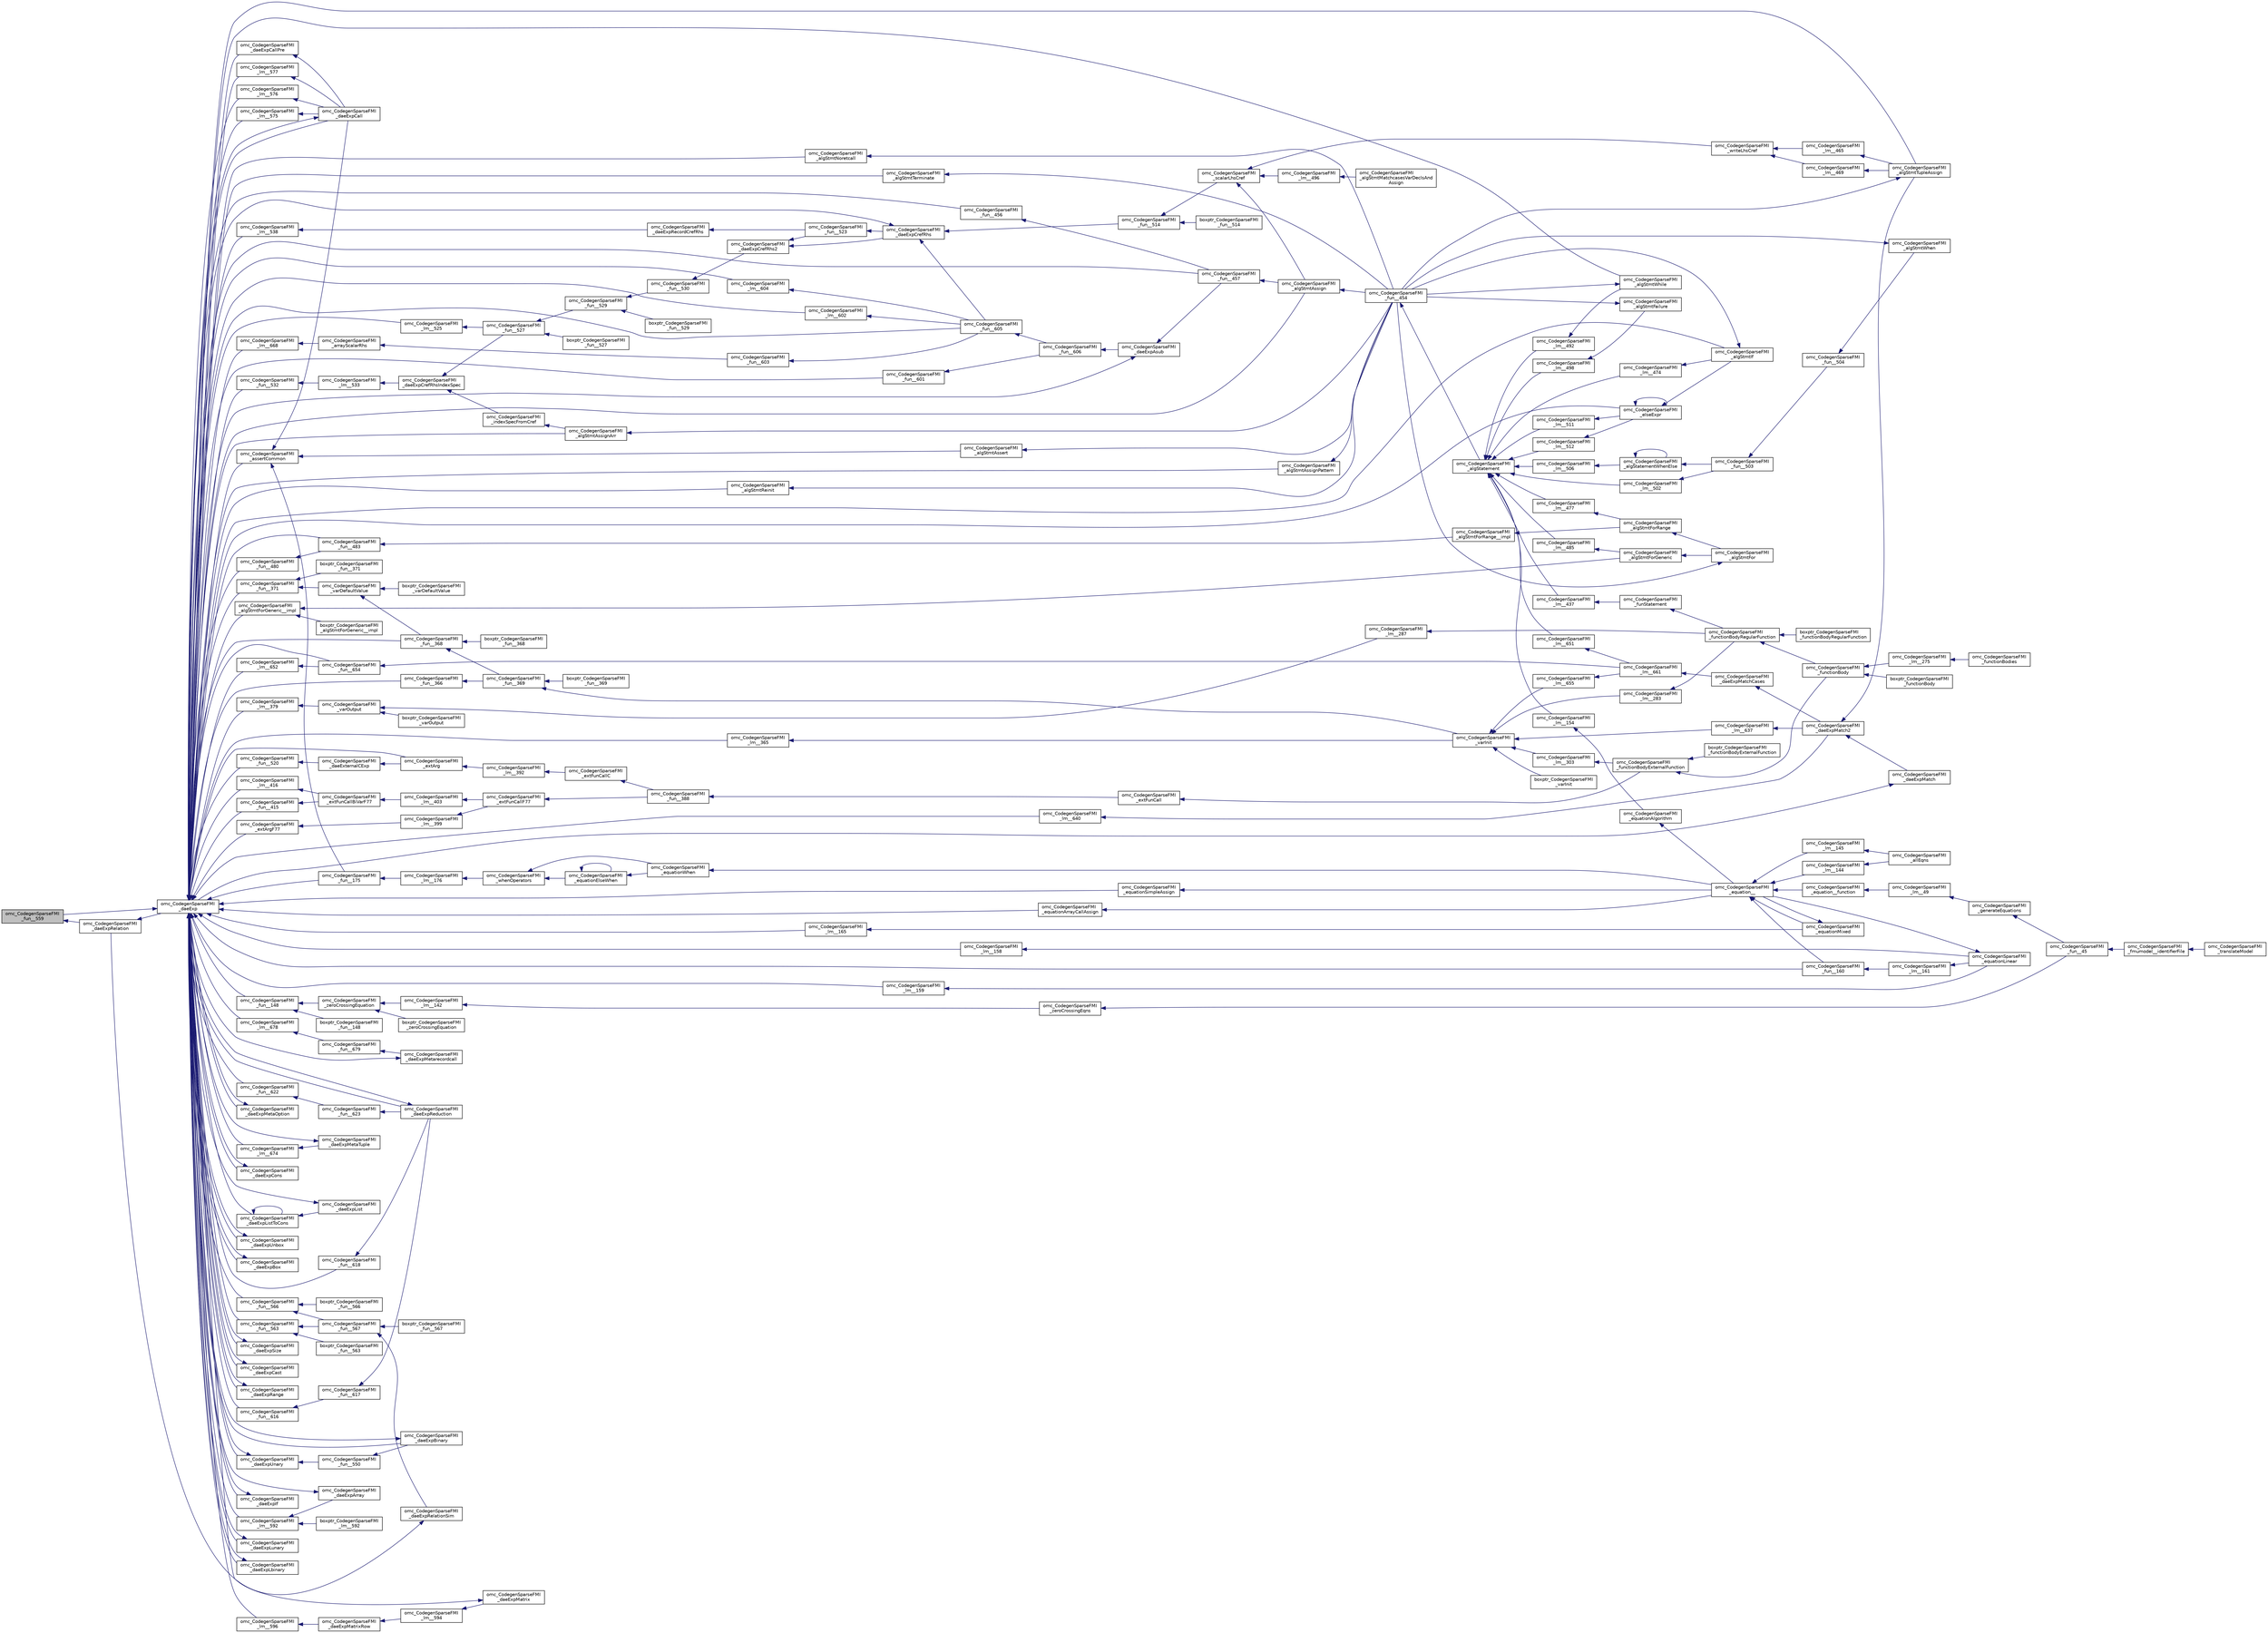 digraph "omc_CodegenSparseFMI_fun__559"
{
  edge [fontname="Helvetica",fontsize="10",labelfontname="Helvetica",labelfontsize="10"];
  node [fontname="Helvetica",fontsize="10",shape=record];
  rankdir="LR";
  Node131779 [label="omc_CodegenSparseFMI\l_fun__559",height=0.2,width=0.4,color="black", fillcolor="grey75", style="filled", fontcolor="black"];
  Node131779 -> Node131780 [dir="back",color="midnightblue",fontsize="10",style="solid",fontname="Helvetica"];
  Node131780 [label="omc_CodegenSparseFMI\l_daeExpRelation",height=0.2,width=0.4,color="black", fillcolor="white", style="filled",URL="$da/d88/_codegen_sparse_f_m_i_8h.html#af5c266092524f9c43b3e5ed60bde1598"];
  Node131780 -> Node131781 [dir="back",color="midnightblue",fontsize="10",style="solid",fontname="Helvetica"];
  Node131781 [label="omc_CodegenSparseFMI\l_daeExp",height=0.2,width=0.4,color="black", fillcolor="white", style="filled",URL="$da/d88/_codegen_sparse_f_m_i_8h.html#ab26972f772620810838d527d8554f2ac"];
  Node131781 -> Node131782 [dir="back",color="midnightblue",fontsize="10",style="solid",fontname="Helvetica"];
  Node131782 [label="omc_CodegenSparseFMI\l_assertCommon",height=0.2,width=0.4,color="black", fillcolor="white", style="filled",URL="$da/d88/_codegen_sparse_f_m_i_8h.html#affff73cc747add47129bcbacc2d38f9a"];
  Node131782 -> Node131783 [dir="back",color="midnightblue",fontsize="10",style="solid",fontname="Helvetica"];
  Node131783 [label="omc_CodegenSparseFMI\l_daeExpCall",height=0.2,width=0.4,color="black", fillcolor="white", style="filled",URL="$da/d88/_codegen_sparse_f_m_i_8h.html#a48a7b37bcd95aafb972b82321fa96aac"];
  Node131783 -> Node131781 [dir="back",color="midnightblue",fontsize="10",style="solid",fontname="Helvetica"];
  Node131782 -> Node131784 [dir="back",color="midnightblue",fontsize="10",style="solid",fontname="Helvetica"];
  Node131784 [label="omc_CodegenSparseFMI\l_algStmtAssert",height=0.2,width=0.4,color="black", fillcolor="white", style="filled",URL="$da/d88/_codegen_sparse_f_m_i_8h.html#a6b429ec5152996a5f9279a3ddf6844b0"];
  Node131784 -> Node131785 [dir="back",color="midnightblue",fontsize="10",style="solid",fontname="Helvetica"];
  Node131785 [label="omc_CodegenSparseFMI\l_fun__454",height=0.2,width=0.4,color="black", fillcolor="white", style="filled",URL="$d1/d2e/_codegen_sparse_f_m_i_8c.html#a38506d8a286cdb1703e9653cec496244"];
  Node131785 -> Node131786 [dir="back",color="midnightblue",fontsize="10",style="solid",fontname="Helvetica"];
  Node131786 [label="omc_CodegenSparseFMI\l_algStatement",height=0.2,width=0.4,color="black", fillcolor="white", style="filled",URL="$da/d88/_codegen_sparse_f_m_i_8h.html#a5d1fbf810cfb458410c3f606dd4518d6"];
  Node131786 -> Node131787 [dir="back",color="midnightblue",fontsize="10",style="solid",fontname="Helvetica"];
  Node131787 [label="omc_CodegenSparseFMI\l_lm__651",height=0.2,width=0.4,color="black", fillcolor="white", style="filled",URL="$d1/d2e/_codegen_sparse_f_m_i_8c.html#a4601ee3bb7611f920e2f9c96c21fce8e"];
  Node131787 -> Node131788 [dir="back",color="midnightblue",fontsize="10",style="solid",fontname="Helvetica"];
  Node131788 [label="omc_CodegenSparseFMI\l_lm__661",height=0.2,width=0.4,color="black", fillcolor="white", style="filled",URL="$d1/d2e/_codegen_sparse_f_m_i_8c.html#af15d08c53a5b48667e16622e16e97ec5"];
  Node131788 -> Node131789 [dir="back",color="midnightblue",fontsize="10",style="solid",fontname="Helvetica"];
  Node131789 [label="omc_CodegenSparseFMI\l_daeExpMatchCases",height=0.2,width=0.4,color="black", fillcolor="white", style="filled",URL="$da/d88/_codegen_sparse_f_m_i_8h.html#a67c72be0aaa49a7a85509e1c5ab98b41"];
  Node131789 -> Node131790 [dir="back",color="midnightblue",fontsize="10",style="solid",fontname="Helvetica"];
  Node131790 [label="omc_CodegenSparseFMI\l_daeExpMatch2",height=0.2,width=0.4,color="black", fillcolor="white", style="filled",URL="$da/d88/_codegen_sparse_f_m_i_8h.html#a3d2d85eda4fc6adaf9f0a30a7a870128"];
  Node131790 -> Node131791 [dir="back",color="midnightblue",fontsize="10",style="solid",fontname="Helvetica"];
  Node131791 [label="omc_CodegenSparseFMI\l_daeExpMatch",height=0.2,width=0.4,color="black", fillcolor="white", style="filled",URL="$da/d88/_codegen_sparse_f_m_i_8h.html#a59ba01dc770311168227b0e3a87b1e1d"];
  Node131791 -> Node131781 [dir="back",color="midnightblue",fontsize="10",style="solid",fontname="Helvetica"];
  Node131790 -> Node131792 [dir="back",color="midnightblue",fontsize="10",style="solid",fontname="Helvetica"];
  Node131792 [label="omc_CodegenSparseFMI\l_algStmtTupleAssign",height=0.2,width=0.4,color="black", fillcolor="white", style="filled",URL="$da/d88/_codegen_sparse_f_m_i_8h.html#a97aeb17841cb7160e7635ac180b44c9c"];
  Node131792 -> Node131785 [dir="back",color="midnightblue",fontsize="10",style="solid",fontname="Helvetica"];
  Node131786 -> Node131793 [dir="back",color="midnightblue",fontsize="10",style="solid",fontname="Helvetica"];
  Node131793 [label="omc_CodegenSparseFMI\l_lm__512",height=0.2,width=0.4,color="black", fillcolor="white", style="filled",URL="$d1/d2e/_codegen_sparse_f_m_i_8c.html#af95888dfe83bb5057d8fd4311bb02812"];
  Node131793 -> Node131794 [dir="back",color="midnightblue",fontsize="10",style="solid",fontname="Helvetica"];
  Node131794 [label="omc_CodegenSparseFMI\l_elseExpr",height=0.2,width=0.4,color="black", fillcolor="white", style="filled",URL="$da/d88/_codegen_sparse_f_m_i_8h.html#ae02994b817886c3b7f562e9552fec536"];
  Node131794 -> Node131794 [dir="back",color="midnightblue",fontsize="10",style="solid",fontname="Helvetica"];
  Node131794 -> Node131795 [dir="back",color="midnightblue",fontsize="10",style="solid",fontname="Helvetica"];
  Node131795 [label="omc_CodegenSparseFMI\l_algStmtIf",height=0.2,width=0.4,color="black", fillcolor="white", style="filled",URL="$da/d88/_codegen_sparse_f_m_i_8h.html#aa72b2ef57d1e5ee8a926acad88bf499d"];
  Node131795 -> Node131785 [dir="back",color="midnightblue",fontsize="10",style="solid",fontname="Helvetica"];
  Node131786 -> Node131796 [dir="back",color="midnightblue",fontsize="10",style="solid",fontname="Helvetica"];
  Node131796 [label="omc_CodegenSparseFMI\l_lm__511",height=0.2,width=0.4,color="black", fillcolor="white", style="filled",URL="$d1/d2e/_codegen_sparse_f_m_i_8c.html#ab0773a7f193a1fc208023bda15bcd13e"];
  Node131796 -> Node131794 [dir="back",color="midnightblue",fontsize="10",style="solid",fontname="Helvetica"];
  Node131786 -> Node131797 [dir="back",color="midnightblue",fontsize="10",style="solid",fontname="Helvetica"];
  Node131797 [label="omc_CodegenSparseFMI\l_lm__506",height=0.2,width=0.4,color="black", fillcolor="white", style="filled",URL="$d1/d2e/_codegen_sparse_f_m_i_8c.html#ab9c484cbc52677b6df8e8fb6df621cc0"];
  Node131797 -> Node131798 [dir="back",color="midnightblue",fontsize="10",style="solid",fontname="Helvetica"];
  Node131798 [label="omc_CodegenSparseFMI\l_algStatementWhenElse",height=0.2,width=0.4,color="black", fillcolor="white", style="filled",URL="$da/d88/_codegen_sparse_f_m_i_8h.html#a55c70c95b005ab4e4a668af539875303"];
  Node131798 -> Node131798 [dir="back",color="midnightblue",fontsize="10",style="solid",fontname="Helvetica"];
  Node131798 -> Node131799 [dir="back",color="midnightblue",fontsize="10",style="solid",fontname="Helvetica"];
  Node131799 [label="omc_CodegenSparseFMI\l_fun__503",height=0.2,width=0.4,color="black", fillcolor="white", style="filled",URL="$d1/d2e/_codegen_sparse_f_m_i_8c.html#a2f60622244298e4d41f2a4f51d7b6875"];
  Node131799 -> Node131800 [dir="back",color="midnightblue",fontsize="10",style="solid",fontname="Helvetica"];
  Node131800 [label="omc_CodegenSparseFMI\l_fun__504",height=0.2,width=0.4,color="black", fillcolor="white", style="filled",URL="$d1/d2e/_codegen_sparse_f_m_i_8c.html#a34c708458b1cf12fb6f5f8b4d739cfd1"];
  Node131800 -> Node131801 [dir="back",color="midnightblue",fontsize="10",style="solid",fontname="Helvetica"];
  Node131801 [label="omc_CodegenSparseFMI\l_algStmtWhen",height=0.2,width=0.4,color="black", fillcolor="white", style="filled",URL="$da/d88/_codegen_sparse_f_m_i_8h.html#a1045cff030f158d7beb1890107038b8d"];
  Node131801 -> Node131785 [dir="back",color="midnightblue",fontsize="10",style="solid",fontname="Helvetica"];
  Node131786 -> Node131802 [dir="back",color="midnightblue",fontsize="10",style="solid",fontname="Helvetica"];
  Node131802 [label="omc_CodegenSparseFMI\l_lm__502",height=0.2,width=0.4,color="black", fillcolor="white", style="filled",URL="$d1/d2e/_codegen_sparse_f_m_i_8c.html#a7b108abc44b96cb6c9ed48e243a90fad"];
  Node131802 -> Node131799 [dir="back",color="midnightblue",fontsize="10",style="solid",fontname="Helvetica"];
  Node131786 -> Node131803 [dir="back",color="midnightblue",fontsize="10",style="solid",fontname="Helvetica"];
  Node131803 [label="omc_CodegenSparseFMI\l_lm__498",height=0.2,width=0.4,color="black", fillcolor="white", style="filled",URL="$d1/d2e/_codegen_sparse_f_m_i_8c.html#a9a587324a76d2a404951bc9b392ed5cb"];
  Node131803 -> Node131804 [dir="back",color="midnightblue",fontsize="10",style="solid",fontname="Helvetica"];
  Node131804 [label="omc_CodegenSparseFMI\l_algStmtFailure",height=0.2,width=0.4,color="black", fillcolor="white", style="filled",URL="$da/d88/_codegen_sparse_f_m_i_8h.html#ad11b2d0a665f24fbe809721a52d58392"];
  Node131804 -> Node131785 [dir="back",color="midnightblue",fontsize="10",style="solid",fontname="Helvetica"];
  Node131786 -> Node131805 [dir="back",color="midnightblue",fontsize="10",style="solid",fontname="Helvetica"];
  Node131805 [label="omc_CodegenSparseFMI\l_lm__492",height=0.2,width=0.4,color="black", fillcolor="white", style="filled",URL="$d1/d2e/_codegen_sparse_f_m_i_8c.html#a72ef5dd5785e8cfbae898a4957299174"];
  Node131805 -> Node131806 [dir="back",color="midnightblue",fontsize="10",style="solid",fontname="Helvetica"];
  Node131806 [label="omc_CodegenSparseFMI\l_algStmtWhile",height=0.2,width=0.4,color="black", fillcolor="white", style="filled",URL="$da/d88/_codegen_sparse_f_m_i_8h.html#a737e817657aa616db460e3a97c2e3107"];
  Node131806 -> Node131785 [dir="back",color="midnightblue",fontsize="10",style="solid",fontname="Helvetica"];
  Node131786 -> Node131807 [dir="back",color="midnightblue",fontsize="10",style="solid",fontname="Helvetica"];
  Node131807 [label="omc_CodegenSparseFMI\l_lm__485",height=0.2,width=0.4,color="black", fillcolor="white", style="filled",URL="$d1/d2e/_codegen_sparse_f_m_i_8c.html#aaee69379b676eacca1ab73ffa0291eea"];
  Node131807 -> Node131808 [dir="back",color="midnightblue",fontsize="10",style="solid",fontname="Helvetica"];
  Node131808 [label="omc_CodegenSparseFMI\l_algStmtForGeneric",height=0.2,width=0.4,color="black", fillcolor="white", style="filled",URL="$da/d88/_codegen_sparse_f_m_i_8h.html#a15ee44d2afe47cb6295a4d916b0ca7a1"];
  Node131808 -> Node131809 [dir="back",color="midnightblue",fontsize="10",style="solid",fontname="Helvetica"];
  Node131809 [label="omc_CodegenSparseFMI\l_algStmtFor",height=0.2,width=0.4,color="black", fillcolor="white", style="filled",URL="$da/d88/_codegen_sparse_f_m_i_8h.html#a4a85a211bdd342c5634f687ac8530821"];
  Node131809 -> Node131785 [dir="back",color="midnightblue",fontsize="10",style="solid",fontname="Helvetica"];
  Node131786 -> Node131810 [dir="back",color="midnightblue",fontsize="10",style="solid",fontname="Helvetica"];
  Node131810 [label="omc_CodegenSparseFMI\l_lm__477",height=0.2,width=0.4,color="black", fillcolor="white", style="filled",URL="$d1/d2e/_codegen_sparse_f_m_i_8c.html#a2f9a22c9a97ca26efa4457a52c8310c9"];
  Node131810 -> Node131811 [dir="back",color="midnightblue",fontsize="10",style="solid",fontname="Helvetica"];
  Node131811 [label="omc_CodegenSparseFMI\l_algStmtForRange",height=0.2,width=0.4,color="black", fillcolor="white", style="filled",URL="$da/d88/_codegen_sparse_f_m_i_8h.html#aec1da676936e15ede37d5d7df69bd5d3"];
  Node131811 -> Node131809 [dir="back",color="midnightblue",fontsize="10",style="solid",fontname="Helvetica"];
  Node131786 -> Node131812 [dir="back",color="midnightblue",fontsize="10",style="solid",fontname="Helvetica"];
  Node131812 [label="omc_CodegenSparseFMI\l_lm__474",height=0.2,width=0.4,color="black", fillcolor="white", style="filled",URL="$d1/d2e/_codegen_sparse_f_m_i_8c.html#a39706f1a079b0966689768a75ddc77b3"];
  Node131812 -> Node131795 [dir="back",color="midnightblue",fontsize="10",style="solid",fontname="Helvetica"];
  Node131786 -> Node131813 [dir="back",color="midnightblue",fontsize="10",style="solid",fontname="Helvetica"];
  Node131813 [label="omc_CodegenSparseFMI\l_lm__437",height=0.2,width=0.4,color="black", fillcolor="white", style="filled",URL="$d1/d2e/_codegen_sparse_f_m_i_8c.html#a1bcb8bb8090787c8cfad3cc233eb2cbb"];
  Node131813 -> Node131814 [dir="back",color="midnightblue",fontsize="10",style="solid",fontname="Helvetica"];
  Node131814 [label="omc_CodegenSparseFMI\l_funStatement",height=0.2,width=0.4,color="black", fillcolor="white", style="filled",URL="$da/d88/_codegen_sparse_f_m_i_8h.html#a6011fbd6700693d91a736f67f7cd333a"];
  Node131814 -> Node131815 [dir="back",color="midnightblue",fontsize="10",style="solid",fontname="Helvetica"];
  Node131815 [label="omc_CodegenSparseFMI\l_functionBodyRegularFunction",height=0.2,width=0.4,color="black", fillcolor="white", style="filled",URL="$da/d88/_codegen_sparse_f_m_i_8h.html#a35f588d60d8560ad7c541738fc9bc5d0"];
  Node131815 -> Node131816 [dir="back",color="midnightblue",fontsize="10",style="solid",fontname="Helvetica"];
  Node131816 [label="boxptr_CodegenSparseFMI\l_functionBodyRegularFunction",height=0.2,width=0.4,color="black", fillcolor="white", style="filled",URL="$da/d88/_codegen_sparse_f_m_i_8h.html#ad0cd59d6ca1bf8ab02b015f235daadf1"];
  Node131815 -> Node131817 [dir="back",color="midnightblue",fontsize="10",style="solid",fontname="Helvetica"];
  Node131817 [label="omc_CodegenSparseFMI\l_functionBody",height=0.2,width=0.4,color="black", fillcolor="white", style="filled",URL="$da/d88/_codegen_sparse_f_m_i_8h.html#a8326dd08d50f77b343a0b1e9fdee90d6"];
  Node131817 -> Node131818 [dir="back",color="midnightblue",fontsize="10",style="solid",fontname="Helvetica"];
  Node131818 [label="boxptr_CodegenSparseFMI\l_functionBody",height=0.2,width=0.4,color="black", fillcolor="white", style="filled",URL="$da/d88/_codegen_sparse_f_m_i_8h.html#a1450c37977ff46f0a318f1740d46b3a2"];
  Node131817 -> Node131819 [dir="back",color="midnightblue",fontsize="10",style="solid",fontname="Helvetica"];
  Node131819 [label="omc_CodegenSparseFMI\l_lm__275",height=0.2,width=0.4,color="black", fillcolor="white", style="filled",URL="$d1/d2e/_codegen_sparse_f_m_i_8c.html#afa6f1fb10983410b266344362bafabb7"];
  Node131819 -> Node131820 [dir="back",color="midnightblue",fontsize="10",style="solid",fontname="Helvetica"];
  Node131820 [label="omc_CodegenSparseFMI\l_functionBodies",height=0.2,width=0.4,color="black", fillcolor="white", style="filled",URL="$da/d88/_codegen_sparse_f_m_i_8h.html#ad5d463f801d993e3be31d7c8963771af"];
  Node131786 -> Node131821 [dir="back",color="midnightblue",fontsize="10",style="solid",fontname="Helvetica"];
  Node131821 [label="omc_CodegenSparseFMI\l_lm__154",height=0.2,width=0.4,color="black", fillcolor="white", style="filled",URL="$d1/d2e/_codegen_sparse_f_m_i_8c.html#a1572fc969206bf7560bccaad1883519a"];
  Node131821 -> Node131822 [dir="back",color="midnightblue",fontsize="10",style="solid",fontname="Helvetica"];
  Node131822 [label="omc_CodegenSparseFMI\l_equationAlgorithm",height=0.2,width=0.4,color="black", fillcolor="white", style="filled",URL="$da/d88/_codegen_sparse_f_m_i_8h.html#adc1144a1e01b13d32f1cd272edef769f"];
  Node131822 -> Node131823 [dir="back",color="midnightblue",fontsize="10",style="solid",fontname="Helvetica"];
  Node131823 [label="omc_CodegenSparseFMI\l_equation__",height=0.2,width=0.4,color="black", fillcolor="white", style="filled",URL="$da/d88/_codegen_sparse_f_m_i_8h.html#a99f4c0cb745d02faf3615bcda104a18a"];
  Node131823 -> Node131824 [dir="back",color="midnightblue",fontsize="10",style="solid",fontname="Helvetica"];
  Node131824 [label="omc_CodegenSparseFMI\l_equationMixed",height=0.2,width=0.4,color="black", fillcolor="white", style="filled",URL="$da/d88/_codegen_sparse_f_m_i_8h.html#ac29f9768bd0d77a3e1e85ee8d33113f2"];
  Node131824 -> Node131823 [dir="back",color="midnightblue",fontsize="10",style="solid",fontname="Helvetica"];
  Node131823 -> Node131825 [dir="back",color="midnightblue",fontsize="10",style="solid",fontname="Helvetica"];
  Node131825 [label="omc_CodegenSparseFMI\l_fun__160",height=0.2,width=0.4,color="black", fillcolor="white", style="filled",URL="$d1/d2e/_codegen_sparse_f_m_i_8c.html#ae706b7e1daac9ecce083bb0f153c4537"];
  Node131825 -> Node131826 [dir="back",color="midnightblue",fontsize="10",style="solid",fontname="Helvetica"];
  Node131826 [label="omc_CodegenSparseFMI\l_lm__161",height=0.2,width=0.4,color="black", fillcolor="white", style="filled",URL="$d1/d2e/_codegen_sparse_f_m_i_8c.html#afef10b15667b5fa348e2e5474100a059"];
  Node131826 -> Node131827 [dir="back",color="midnightblue",fontsize="10",style="solid",fontname="Helvetica"];
  Node131827 [label="omc_CodegenSparseFMI\l_equationLinear",height=0.2,width=0.4,color="black", fillcolor="white", style="filled",URL="$da/d88/_codegen_sparse_f_m_i_8h.html#ae8ae758cee8e51f80c69f273ea2dead4"];
  Node131827 -> Node131823 [dir="back",color="midnightblue",fontsize="10",style="solid",fontname="Helvetica"];
  Node131823 -> Node131828 [dir="back",color="midnightblue",fontsize="10",style="solid",fontname="Helvetica"];
  Node131828 [label="omc_CodegenSparseFMI\l_lm__145",height=0.2,width=0.4,color="black", fillcolor="white", style="filled",URL="$d1/d2e/_codegen_sparse_f_m_i_8c.html#a482b9fe4a2cf1170ba37c04cbeeba56b"];
  Node131828 -> Node131829 [dir="back",color="midnightblue",fontsize="10",style="solid",fontname="Helvetica"];
  Node131829 [label="omc_CodegenSparseFMI\l_allEqns",height=0.2,width=0.4,color="black", fillcolor="white", style="filled",URL="$da/d88/_codegen_sparse_f_m_i_8h.html#a94fa0652e8d98e8869394cc988af391b"];
  Node131823 -> Node131830 [dir="back",color="midnightblue",fontsize="10",style="solid",fontname="Helvetica"];
  Node131830 [label="omc_CodegenSparseFMI\l_lm__144",height=0.2,width=0.4,color="black", fillcolor="white", style="filled",URL="$d1/d2e/_codegen_sparse_f_m_i_8c.html#a53bc84287c3730b73c523380ca378dcf"];
  Node131830 -> Node131829 [dir="back",color="midnightblue",fontsize="10",style="solid",fontname="Helvetica"];
  Node131823 -> Node131831 [dir="back",color="midnightblue",fontsize="10",style="solid",fontname="Helvetica"];
  Node131831 [label="omc_CodegenSparseFMI\l_equation__function",height=0.2,width=0.4,color="black", fillcolor="white", style="filled",URL="$da/d88/_codegen_sparse_f_m_i_8h.html#a3b6d78478d2920ade27380933feef664"];
  Node131831 -> Node131832 [dir="back",color="midnightblue",fontsize="10",style="solid",fontname="Helvetica"];
  Node131832 [label="omc_CodegenSparseFMI\l_lm__49",height=0.2,width=0.4,color="black", fillcolor="white", style="filled",URL="$d1/d2e/_codegen_sparse_f_m_i_8c.html#afd950130e5951ce5d9b078504b8e5445"];
  Node131832 -> Node131833 [dir="back",color="midnightblue",fontsize="10",style="solid",fontname="Helvetica"];
  Node131833 [label="omc_CodegenSparseFMI\l_generateEquations",height=0.2,width=0.4,color="black", fillcolor="white", style="filled",URL="$da/d88/_codegen_sparse_f_m_i_8h.html#a944e50c37aa93fa6e9c540a7d9a7f671"];
  Node131833 -> Node131834 [dir="back",color="midnightblue",fontsize="10",style="solid",fontname="Helvetica"];
  Node131834 [label="omc_CodegenSparseFMI\l_fun__45",height=0.2,width=0.4,color="black", fillcolor="white", style="filled",URL="$d1/d2e/_codegen_sparse_f_m_i_8c.html#a33c397eee4567dbaf5269d88f9ea50f2"];
  Node131834 -> Node131835 [dir="back",color="midnightblue",fontsize="10",style="solid",fontname="Helvetica"];
  Node131835 [label="omc_CodegenSparseFMI\l_fmumodel__identifierFile",height=0.2,width=0.4,color="black", fillcolor="white", style="filled",URL="$da/d88/_codegen_sparse_f_m_i_8h.html#a0d704247081fbb1f268bdd5ae5d7f3f3"];
  Node131835 -> Node131836 [dir="back",color="midnightblue",fontsize="10",style="solid",fontname="Helvetica"];
  Node131836 [label="omc_CodegenSparseFMI\l_translateModel",height=0.2,width=0.4,color="black", fillcolor="white", style="filled",URL="$da/d88/_codegen_sparse_f_m_i_8h.html#a6e115544fcae7968ab9fa00a0ea17b1d"];
  Node131782 -> Node131837 [dir="back",color="midnightblue",fontsize="10",style="solid",fontname="Helvetica"];
  Node131837 [label="omc_CodegenSparseFMI\l_fun__175",height=0.2,width=0.4,color="black", fillcolor="white", style="filled",URL="$d1/d2e/_codegen_sparse_f_m_i_8c.html#ae71d3dbce84027f4da25d630128e9f06"];
  Node131837 -> Node131838 [dir="back",color="midnightblue",fontsize="10",style="solid",fontname="Helvetica"];
  Node131838 [label="omc_CodegenSparseFMI\l_lm__176",height=0.2,width=0.4,color="black", fillcolor="white", style="filled",URL="$d1/d2e/_codegen_sparse_f_m_i_8c.html#a3aab67e796da3718ac21ae4e0b10522b"];
  Node131838 -> Node131839 [dir="back",color="midnightblue",fontsize="10",style="solid",fontname="Helvetica"];
  Node131839 [label="omc_CodegenSparseFMI\l_whenOperators",height=0.2,width=0.4,color="black", fillcolor="white", style="filled",URL="$da/d88/_codegen_sparse_f_m_i_8h.html#aaa56a6cbe937c9e43604fbefcddc43d4"];
  Node131839 -> Node131840 [dir="back",color="midnightblue",fontsize="10",style="solid",fontname="Helvetica"];
  Node131840 [label="omc_CodegenSparseFMI\l_equationElseWhen",height=0.2,width=0.4,color="black", fillcolor="white", style="filled",URL="$da/d88/_codegen_sparse_f_m_i_8h.html#a9252f94be6a8d4db5d542a2a30867d21"];
  Node131840 -> Node131840 [dir="back",color="midnightblue",fontsize="10",style="solid",fontname="Helvetica"];
  Node131840 -> Node131841 [dir="back",color="midnightblue",fontsize="10",style="solid",fontname="Helvetica"];
  Node131841 [label="omc_CodegenSparseFMI\l_equationWhen",height=0.2,width=0.4,color="black", fillcolor="white", style="filled",URL="$da/d88/_codegen_sparse_f_m_i_8h.html#a182b50d619540de019adbeb9053f85d2"];
  Node131841 -> Node131823 [dir="back",color="midnightblue",fontsize="10",style="solid",fontname="Helvetica"];
  Node131839 -> Node131841 [dir="back",color="midnightblue",fontsize="10",style="solid",fontname="Helvetica"];
  Node131781 -> Node131842 [dir="back",color="midnightblue",fontsize="10",style="solid",fontname="Helvetica"];
  Node131842 [label="omc_CodegenSparseFMI\l_algStmtAssignPattern",height=0.2,width=0.4,color="black", fillcolor="white", style="filled",URL="$da/d88/_codegen_sparse_f_m_i_8h.html#aa769cf6a279946c8484ba60efafa1bc7"];
  Node131842 -> Node131785 [dir="back",color="midnightblue",fontsize="10",style="solid",fontname="Helvetica"];
  Node131781 -> Node131843 [dir="back",color="midnightblue",fontsize="10",style="solid",fontname="Helvetica"];
  Node131843 [label="omc_CodegenSparseFMI\l_lm__678",height=0.2,width=0.4,color="black", fillcolor="white", style="filled",URL="$d1/d2e/_codegen_sparse_f_m_i_8c.html#a128c47290974b3ffbcea043e82979943"];
  Node131843 -> Node131844 [dir="back",color="midnightblue",fontsize="10",style="solid",fontname="Helvetica"];
  Node131844 [label="omc_CodegenSparseFMI\l_fun__679",height=0.2,width=0.4,color="black", fillcolor="white", style="filled",URL="$d1/d2e/_codegen_sparse_f_m_i_8c.html#a2365ba198f39b872daa06cc5d23c6252"];
  Node131844 -> Node131845 [dir="back",color="midnightblue",fontsize="10",style="solid",fontname="Helvetica"];
  Node131845 [label="omc_CodegenSparseFMI\l_daeExpMetarecordcall",height=0.2,width=0.4,color="black", fillcolor="white", style="filled",URL="$da/d88/_codegen_sparse_f_m_i_8h.html#af4d3cdaeb7380d8a65146e12030c5c0e"];
  Node131845 -> Node131781 [dir="back",color="midnightblue",fontsize="10",style="solid",fontname="Helvetica"];
  Node131781 -> Node131846 [dir="back",color="midnightblue",fontsize="10",style="solid",fontname="Helvetica"];
  Node131846 [label="omc_CodegenSparseFMI\l_daeExpMetaOption",height=0.2,width=0.4,color="black", fillcolor="white", style="filled",URL="$da/d88/_codegen_sparse_f_m_i_8h.html#ae536b39241762561555271004c37440e"];
  Node131846 -> Node131781 [dir="back",color="midnightblue",fontsize="10",style="solid",fontname="Helvetica"];
  Node131781 -> Node131847 [dir="back",color="midnightblue",fontsize="10",style="solid",fontname="Helvetica"];
  Node131847 [label="omc_CodegenSparseFMI\l_lm__674",height=0.2,width=0.4,color="black", fillcolor="white", style="filled",URL="$d1/d2e/_codegen_sparse_f_m_i_8c.html#ad52f1b672015908228e495a9b9ff40ca"];
  Node131847 -> Node131848 [dir="back",color="midnightblue",fontsize="10",style="solid",fontname="Helvetica"];
  Node131848 [label="omc_CodegenSparseFMI\l_daeExpMetaTuple",height=0.2,width=0.4,color="black", fillcolor="white", style="filled",URL="$da/d88/_codegen_sparse_f_m_i_8h.html#a37dab4d4c7bc7fd838505c060a8b9049"];
  Node131848 -> Node131781 [dir="back",color="midnightblue",fontsize="10",style="solid",fontname="Helvetica"];
  Node131781 -> Node131849 [dir="back",color="midnightblue",fontsize="10",style="solid",fontname="Helvetica"];
  Node131849 [label="omc_CodegenSparseFMI\l_daeExpCons",height=0.2,width=0.4,color="black", fillcolor="white", style="filled",URL="$da/d88/_codegen_sparse_f_m_i_8h.html#ab881b9f7dbddb69fe91bb74c9c5c54c1"];
  Node131849 -> Node131781 [dir="back",color="midnightblue",fontsize="10",style="solid",fontname="Helvetica"];
  Node131781 -> Node131850 [dir="back",color="midnightblue",fontsize="10",style="solid",fontname="Helvetica"];
  Node131850 [label="omc_CodegenSparseFMI\l_daeExpListToCons",height=0.2,width=0.4,color="black", fillcolor="white", style="filled",URL="$da/d88/_codegen_sparse_f_m_i_8h.html#a1d1ae6cb82e69292e58b8c65e002ea55"];
  Node131850 -> Node131850 [dir="back",color="midnightblue",fontsize="10",style="solid",fontname="Helvetica"];
  Node131850 -> Node131851 [dir="back",color="midnightblue",fontsize="10",style="solid",fontname="Helvetica"];
  Node131851 [label="omc_CodegenSparseFMI\l_daeExpList",height=0.2,width=0.4,color="black", fillcolor="white", style="filled",URL="$da/d88/_codegen_sparse_f_m_i_8h.html#a2f666b582c610d5c8b23988ecba9664b"];
  Node131851 -> Node131781 [dir="back",color="midnightblue",fontsize="10",style="solid",fontname="Helvetica"];
  Node131781 -> Node131852 [dir="back",color="midnightblue",fontsize="10",style="solid",fontname="Helvetica"];
  Node131852 [label="omc_CodegenSparseFMI\l_lm__668",height=0.2,width=0.4,color="black", fillcolor="white", style="filled",URL="$d1/d2e/_codegen_sparse_f_m_i_8c.html#a76351725b41da0af498aadf54b92c275"];
  Node131852 -> Node131853 [dir="back",color="midnightblue",fontsize="10",style="solid",fontname="Helvetica"];
  Node131853 [label="omc_CodegenSparseFMI\l_arrayScalarRhs",height=0.2,width=0.4,color="black", fillcolor="white", style="filled",URL="$da/d88/_codegen_sparse_f_m_i_8h.html#ab4de96fd8fb5647ef325ca122a4753f3"];
  Node131853 -> Node131854 [dir="back",color="midnightblue",fontsize="10",style="solid",fontname="Helvetica"];
  Node131854 [label="omc_CodegenSparseFMI\l_fun__603",height=0.2,width=0.4,color="black", fillcolor="white", style="filled",URL="$d1/d2e/_codegen_sparse_f_m_i_8c.html#adbd2857da6df0e479b3bd77c5b7a8f7d"];
  Node131854 -> Node131855 [dir="back",color="midnightblue",fontsize="10",style="solid",fontname="Helvetica"];
  Node131855 [label="omc_CodegenSparseFMI\l_fun__605",height=0.2,width=0.4,color="black", fillcolor="white", style="filled",URL="$d1/d2e/_codegen_sparse_f_m_i_8c.html#a9bd0f333ed74be93d8bd6468cde56736"];
  Node131855 -> Node131856 [dir="back",color="midnightblue",fontsize="10",style="solid",fontname="Helvetica"];
  Node131856 [label="omc_CodegenSparseFMI\l_fun__606",height=0.2,width=0.4,color="black", fillcolor="white", style="filled",URL="$d1/d2e/_codegen_sparse_f_m_i_8c.html#a57e7ee8cc6cf0e5de142a92a92caf6d0"];
  Node131856 -> Node131857 [dir="back",color="midnightblue",fontsize="10",style="solid",fontname="Helvetica"];
  Node131857 [label="omc_CodegenSparseFMI\l_daeExpAsub",height=0.2,width=0.4,color="black", fillcolor="white", style="filled",URL="$da/d88/_codegen_sparse_f_m_i_8h.html#ab042430b0f630bd548c9122206a41a76"];
  Node131857 -> Node131781 [dir="back",color="midnightblue",fontsize="10",style="solid",fontname="Helvetica"];
  Node131857 -> Node131858 [dir="back",color="midnightblue",fontsize="10",style="solid",fontname="Helvetica"];
  Node131858 [label="omc_CodegenSparseFMI\l_fun__457",height=0.2,width=0.4,color="black", fillcolor="white", style="filled",URL="$d1/d2e/_codegen_sparse_f_m_i_8c.html#a9a66843f2c8f85ed8a0e89829eadf41b"];
  Node131858 -> Node131859 [dir="back",color="midnightblue",fontsize="10",style="solid",fontname="Helvetica"];
  Node131859 [label="omc_CodegenSparseFMI\l_algStmtAssign",height=0.2,width=0.4,color="black", fillcolor="white", style="filled",URL="$da/d88/_codegen_sparse_f_m_i_8h.html#a1c3cbb22c2453d6b93e5a19e87126639"];
  Node131859 -> Node131785 [dir="back",color="midnightblue",fontsize="10",style="solid",fontname="Helvetica"];
  Node131781 -> Node131860 [dir="back",color="midnightblue",fontsize="10",style="solid",fontname="Helvetica"];
  Node131860 [label="omc_CodegenSparseFMI\l_daeExpUnbox",height=0.2,width=0.4,color="black", fillcolor="white", style="filled",URL="$da/d88/_codegen_sparse_f_m_i_8h.html#ad8a93ec5bfec6454d268e95a82bf96b8"];
  Node131860 -> Node131781 [dir="back",color="midnightblue",fontsize="10",style="solid",fontname="Helvetica"];
  Node131781 -> Node131861 [dir="back",color="midnightblue",fontsize="10",style="solid",fontname="Helvetica"];
  Node131861 [label="omc_CodegenSparseFMI\l_daeExpBox",height=0.2,width=0.4,color="black", fillcolor="white", style="filled",URL="$da/d88/_codegen_sparse_f_m_i_8h.html#a39dc1615a535b01d20db9b87fc607d3c"];
  Node131861 -> Node131781 [dir="back",color="midnightblue",fontsize="10",style="solid",fontname="Helvetica"];
  Node131781 -> Node131862 [dir="back",color="midnightblue",fontsize="10",style="solid",fontname="Helvetica"];
  Node131862 [label="omc_CodegenSparseFMI\l_fun__654",height=0.2,width=0.4,color="black", fillcolor="white", style="filled",URL="$d1/d2e/_codegen_sparse_f_m_i_8c.html#a779418d021f2bf6e5e05257271d6512f"];
  Node131862 -> Node131788 [dir="back",color="midnightblue",fontsize="10",style="solid",fontname="Helvetica"];
  Node131781 -> Node131863 [dir="back",color="midnightblue",fontsize="10",style="solid",fontname="Helvetica"];
  Node131863 [label="omc_CodegenSparseFMI\l_lm__652",height=0.2,width=0.4,color="black", fillcolor="white", style="filled",URL="$d1/d2e/_codegen_sparse_f_m_i_8c.html#afb77daba20dc13d99f8916228d277ad2"];
  Node131863 -> Node131862 [dir="back",color="midnightblue",fontsize="10",style="solid",fontname="Helvetica"];
  Node131781 -> Node131864 [dir="back",color="midnightblue",fontsize="10",style="solid",fontname="Helvetica"];
  Node131864 [label="omc_CodegenSparseFMI\l_lm__640",height=0.2,width=0.4,color="black", fillcolor="white", style="filled",URL="$d1/d2e/_codegen_sparse_f_m_i_8c.html#ab7ae5141c274871c57b0fb912e7ddaf7"];
  Node131864 -> Node131790 [dir="back",color="midnightblue",fontsize="10",style="solid",fontname="Helvetica"];
  Node131781 -> Node131865 [dir="back",color="midnightblue",fontsize="10",style="solid",fontname="Helvetica"];
  Node131865 [label="omc_CodegenSparseFMI\l_daeExpReduction",height=0.2,width=0.4,color="black", fillcolor="white", style="filled",URL="$da/d88/_codegen_sparse_f_m_i_8h.html#a215e1cfa638090eb2c87b8d31be99cf0"];
  Node131865 -> Node131781 [dir="back",color="midnightblue",fontsize="10",style="solid",fontname="Helvetica"];
  Node131781 -> Node131866 [dir="back",color="midnightblue",fontsize="10",style="solid",fontname="Helvetica"];
  Node131866 [label="omc_CodegenSparseFMI\l_fun__622",height=0.2,width=0.4,color="black", fillcolor="white", style="filled",URL="$d1/d2e/_codegen_sparse_f_m_i_8c.html#ae5c95b0ba06e68ed18a5d60da4cda046"];
  Node131866 -> Node131867 [dir="back",color="midnightblue",fontsize="10",style="solid",fontname="Helvetica"];
  Node131867 [label="omc_CodegenSparseFMI\l_fun__623",height=0.2,width=0.4,color="black", fillcolor="white", style="filled",URL="$d1/d2e/_codegen_sparse_f_m_i_8c.html#ad252a6b0c4628a8f587fbfdf6b702226"];
  Node131867 -> Node131865 [dir="back",color="midnightblue",fontsize="10",style="solid",fontname="Helvetica"];
  Node131781 -> Node131868 [dir="back",color="midnightblue",fontsize="10",style="solid",fontname="Helvetica"];
  Node131868 [label="omc_CodegenSparseFMI\l_fun__618",height=0.2,width=0.4,color="black", fillcolor="white", style="filled",URL="$d1/d2e/_codegen_sparse_f_m_i_8c.html#a6b9efcf5bb1e83e9d6d64821e5b15530"];
  Node131868 -> Node131865 [dir="back",color="midnightblue",fontsize="10",style="solid",fontname="Helvetica"];
  Node131781 -> Node131869 [dir="back",color="midnightblue",fontsize="10",style="solid",fontname="Helvetica"];
  Node131869 [label="omc_CodegenSparseFMI\l_fun__616",height=0.2,width=0.4,color="black", fillcolor="white", style="filled",URL="$d1/d2e/_codegen_sparse_f_m_i_8c.html#a635859e8c511453505953fab612853b3"];
  Node131869 -> Node131870 [dir="back",color="midnightblue",fontsize="10",style="solid",fontname="Helvetica"];
  Node131870 [label="omc_CodegenSparseFMI\l_fun__617",height=0.2,width=0.4,color="black", fillcolor="white", style="filled",URL="$d1/d2e/_codegen_sparse_f_m_i_8c.html#aa08069808fe588458678d9549eb3b245"];
  Node131870 -> Node131865 [dir="back",color="midnightblue",fontsize="10",style="solid",fontname="Helvetica"];
  Node131781 -> Node131871 [dir="back",color="midnightblue",fontsize="10",style="solid",fontname="Helvetica"];
  Node131871 [label="omc_CodegenSparseFMI\l_daeExpSize",height=0.2,width=0.4,color="black", fillcolor="white", style="filled",URL="$da/d88/_codegen_sparse_f_m_i_8h.html#a65806134dc2b86c56ad13bd542641799"];
  Node131871 -> Node131781 [dir="back",color="midnightblue",fontsize="10",style="solid",fontname="Helvetica"];
  Node131781 -> Node131872 [dir="back",color="midnightblue",fontsize="10",style="solid",fontname="Helvetica"];
  Node131872 [label="omc_CodegenSparseFMI\l_daeExpCallPre",height=0.2,width=0.4,color="black", fillcolor="white", style="filled",URL="$da/d88/_codegen_sparse_f_m_i_8h.html#a14fa316eb180ca150badd71a2b426953"];
  Node131872 -> Node131783 [dir="back",color="midnightblue",fontsize="10",style="solid",fontname="Helvetica"];
  Node131781 -> Node131855 [dir="back",color="midnightblue",fontsize="10",style="solid",fontname="Helvetica"];
  Node131781 -> Node131873 [dir="back",color="midnightblue",fontsize="10",style="solid",fontname="Helvetica"];
  Node131873 [label="omc_CodegenSparseFMI\l_lm__604",height=0.2,width=0.4,color="black", fillcolor="white", style="filled",URL="$d1/d2e/_codegen_sparse_f_m_i_8c.html#a1ea19ba89eb6b92706330d280b4a28c4"];
  Node131873 -> Node131855 [dir="back",color="midnightblue",fontsize="10",style="solid",fontname="Helvetica"];
  Node131781 -> Node131874 [dir="back",color="midnightblue",fontsize="10",style="solid",fontname="Helvetica"];
  Node131874 [label="omc_CodegenSparseFMI\l_lm__602",height=0.2,width=0.4,color="black", fillcolor="white", style="filled",URL="$d1/d2e/_codegen_sparse_f_m_i_8c.html#a033ed9fe3cb36fea59e62007c6a4d090"];
  Node131874 -> Node131855 [dir="back",color="midnightblue",fontsize="10",style="solid",fontname="Helvetica"];
  Node131781 -> Node131875 [dir="back",color="midnightblue",fontsize="10",style="solid",fontname="Helvetica"];
  Node131875 [label="omc_CodegenSparseFMI\l_fun__601",height=0.2,width=0.4,color="black", fillcolor="white", style="filled",URL="$d1/d2e/_codegen_sparse_f_m_i_8c.html#a7e7064f5d085e776607bd7e91ba97557"];
  Node131875 -> Node131856 [dir="back",color="midnightblue",fontsize="10",style="solid",fontname="Helvetica"];
  Node131781 -> Node131876 [dir="back",color="midnightblue",fontsize="10",style="solid",fontname="Helvetica"];
  Node131876 [label="omc_CodegenSparseFMI\l_daeExpCast",height=0.2,width=0.4,color="black", fillcolor="white", style="filled",URL="$da/d88/_codegen_sparse_f_m_i_8h.html#a4925df985f63c7b864fc53ff465f925e"];
  Node131876 -> Node131781 [dir="back",color="midnightblue",fontsize="10",style="solid",fontname="Helvetica"];
  Node131781 -> Node131877 [dir="back",color="midnightblue",fontsize="10",style="solid",fontname="Helvetica"];
  Node131877 [label="omc_CodegenSparseFMI\l_daeExpRange",height=0.2,width=0.4,color="black", fillcolor="white", style="filled",URL="$da/d88/_codegen_sparse_f_m_i_8h.html#ab06fb091af14bb2ea0472c05fb26c075"];
  Node131877 -> Node131781 [dir="back",color="midnightblue",fontsize="10",style="solid",fontname="Helvetica"];
  Node131781 -> Node131878 [dir="back",color="midnightblue",fontsize="10",style="solid",fontname="Helvetica"];
  Node131878 [label="omc_CodegenSparseFMI\l_lm__596",height=0.2,width=0.4,color="black", fillcolor="white", style="filled",URL="$d1/d2e/_codegen_sparse_f_m_i_8c.html#a14d5df57654fa55b92d5aff9036ec0ab"];
  Node131878 -> Node131879 [dir="back",color="midnightblue",fontsize="10",style="solid",fontname="Helvetica"];
  Node131879 [label="omc_CodegenSparseFMI\l_daeExpMatrixRow",height=0.2,width=0.4,color="black", fillcolor="white", style="filled",URL="$da/d88/_codegen_sparse_f_m_i_8h.html#aaa8e0e4a311cbf73da7a14c47f4570ac"];
  Node131879 -> Node131880 [dir="back",color="midnightblue",fontsize="10",style="solid",fontname="Helvetica"];
  Node131880 [label="omc_CodegenSparseFMI\l_lm__594",height=0.2,width=0.4,color="black", fillcolor="white", style="filled",URL="$d1/d2e/_codegen_sparse_f_m_i_8c.html#a6851ce9fae595fa7b523b79ce247f9ea"];
  Node131880 -> Node131881 [dir="back",color="midnightblue",fontsize="10",style="solid",fontname="Helvetica"];
  Node131881 [label="omc_CodegenSparseFMI\l_daeExpMatrix",height=0.2,width=0.4,color="black", fillcolor="white", style="filled",URL="$da/d88/_codegen_sparse_f_m_i_8h.html#a6f74e3aeec53ec03a5f219a12576dca4"];
  Node131881 -> Node131781 [dir="back",color="midnightblue",fontsize="10",style="solid",fontname="Helvetica"];
  Node131781 -> Node131882 [dir="back",color="midnightblue",fontsize="10",style="solid",fontname="Helvetica"];
  Node131882 [label="omc_CodegenSparseFMI\l_lm__592",height=0.2,width=0.4,color="black", fillcolor="white", style="filled",URL="$d1/d2e/_codegen_sparse_f_m_i_8c.html#a2e9ed496758b97468e8f6941914f675c"];
  Node131882 -> Node131883 [dir="back",color="midnightblue",fontsize="10",style="solid",fontname="Helvetica"];
  Node131883 [label="omc_CodegenSparseFMI\l_daeExpArray",height=0.2,width=0.4,color="black", fillcolor="white", style="filled",URL="$da/d88/_codegen_sparse_f_m_i_8h.html#a88f664ab98fd5d6d05ad0e1958fa159f"];
  Node131883 -> Node131781 [dir="back",color="midnightblue",fontsize="10",style="solid",fontname="Helvetica"];
  Node131882 -> Node131884 [dir="back",color="midnightblue",fontsize="10",style="solid",fontname="Helvetica"];
  Node131884 [label="boxptr_CodegenSparseFMI\l_lm__592",height=0.2,width=0.4,color="black", fillcolor="white", style="filled",URL="$d1/d2e/_codegen_sparse_f_m_i_8c.html#a14367956a97e5e5449a9ee418310e77f"];
  Node131781 -> Node131783 [dir="back",color="midnightblue",fontsize="10",style="solid",fontname="Helvetica"];
  Node131781 -> Node131885 [dir="back",color="midnightblue",fontsize="10",style="solid",fontname="Helvetica"];
  Node131885 [label="omc_CodegenSparseFMI\l_lm__577",height=0.2,width=0.4,color="black", fillcolor="white", style="filled",URL="$d1/d2e/_codegen_sparse_f_m_i_8c.html#aa4835158f163790c1f9e865fa1b20423"];
  Node131885 -> Node131783 [dir="back",color="midnightblue",fontsize="10",style="solid",fontname="Helvetica"];
  Node131781 -> Node131886 [dir="back",color="midnightblue",fontsize="10",style="solid",fontname="Helvetica"];
  Node131886 [label="omc_CodegenSparseFMI\l_lm__576",height=0.2,width=0.4,color="black", fillcolor="white", style="filled",URL="$d1/d2e/_codegen_sparse_f_m_i_8c.html#a40ec6104238226b95ab6a66b9cfeebaf"];
  Node131886 -> Node131783 [dir="back",color="midnightblue",fontsize="10",style="solid",fontname="Helvetica"];
  Node131781 -> Node131887 [dir="back",color="midnightblue",fontsize="10",style="solid",fontname="Helvetica"];
  Node131887 [label="omc_CodegenSparseFMI\l_lm__575",height=0.2,width=0.4,color="black", fillcolor="white", style="filled",URL="$d1/d2e/_codegen_sparse_f_m_i_8c.html#a88ecf3a6232cff443bc5d54993d50fc8"];
  Node131887 -> Node131783 [dir="back",color="midnightblue",fontsize="10",style="solid",fontname="Helvetica"];
  Node131781 -> Node131888 [dir="back",color="midnightblue",fontsize="10",style="solid",fontname="Helvetica"];
  Node131888 [label="omc_CodegenSparseFMI\l_daeExpIf",height=0.2,width=0.4,color="black", fillcolor="white", style="filled",URL="$da/d88/_codegen_sparse_f_m_i_8h.html#adab7f987725ccb3a03744e1de01d4c79"];
  Node131888 -> Node131781 [dir="back",color="midnightblue",fontsize="10",style="solid",fontname="Helvetica"];
  Node131781 -> Node131889 [dir="back",color="midnightblue",fontsize="10",style="solid",fontname="Helvetica"];
  Node131889 [label="omc_CodegenSparseFMI\l_fun__566",height=0.2,width=0.4,color="black", fillcolor="white", style="filled",URL="$d1/d2e/_codegen_sparse_f_m_i_8c.html#ad34858a04dcb80cd422869b85ac7c18d"];
  Node131889 -> Node131890 [dir="back",color="midnightblue",fontsize="10",style="solid",fontname="Helvetica"];
  Node131890 [label="omc_CodegenSparseFMI\l_fun__567",height=0.2,width=0.4,color="black", fillcolor="white", style="filled",URL="$d1/d2e/_codegen_sparse_f_m_i_8c.html#aef7d2649f8ac06f68ee746f6547d3e38"];
  Node131890 -> Node131891 [dir="back",color="midnightblue",fontsize="10",style="solid",fontname="Helvetica"];
  Node131891 [label="omc_CodegenSparseFMI\l_daeExpRelationSim",height=0.2,width=0.4,color="black", fillcolor="white", style="filled",URL="$da/d88/_codegen_sparse_f_m_i_8h.html#af7a4eaffacd2294a72d4d75d8c1c750d"];
  Node131891 -> Node131780 [dir="back",color="midnightblue",fontsize="10",style="solid",fontname="Helvetica"];
  Node131890 -> Node131892 [dir="back",color="midnightblue",fontsize="10",style="solid",fontname="Helvetica"];
  Node131892 [label="boxptr_CodegenSparseFMI\l_fun__567",height=0.2,width=0.4,color="black", fillcolor="white", style="filled",URL="$d1/d2e/_codegen_sparse_f_m_i_8c.html#a4dc4b62519efd3816c40fd491aaa13b0"];
  Node131889 -> Node131893 [dir="back",color="midnightblue",fontsize="10",style="solid",fontname="Helvetica"];
  Node131893 [label="boxptr_CodegenSparseFMI\l_fun__566",height=0.2,width=0.4,color="black", fillcolor="white", style="filled",URL="$d1/d2e/_codegen_sparse_f_m_i_8c.html#a3c4a6d6041e14096e6ab87ed411992ba"];
  Node131781 -> Node131894 [dir="back",color="midnightblue",fontsize="10",style="solid",fontname="Helvetica"];
  Node131894 [label="omc_CodegenSparseFMI\l_fun__563",height=0.2,width=0.4,color="black", fillcolor="white", style="filled",URL="$d1/d2e/_codegen_sparse_f_m_i_8c.html#a299b039f830fdd036c59be5072bb62f8"];
  Node131894 -> Node131890 [dir="back",color="midnightblue",fontsize="10",style="solid",fontname="Helvetica"];
  Node131894 -> Node131895 [dir="back",color="midnightblue",fontsize="10",style="solid",fontname="Helvetica"];
  Node131895 [label="boxptr_CodegenSparseFMI\l_fun__563",height=0.2,width=0.4,color="black", fillcolor="white", style="filled",URL="$d1/d2e/_codegen_sparse_f_m_i_8c.html#ab0129ca19779d8146bf4ef226594e5d6"];
  Node131781 -> Node131779 [dir="back",color="midnightblue",fontsize="10",style="solid",fontname="Helvetica"];
  Node131781 -> Node131896 [dir="back",color="midnightblue",fontsize="10",style="solid",fontname="Helvetica"];
  Node131896 [label="omc_CodegenSparseFMI\l_daeExpLunary",height=0.2,width=0.4,color="black", fillcolor="white", style="filled",URL="$da/d88/_codegen_sparse_f_m_i_8h.html#a2aa1a5d377bfb468965ccc50a6f50cb6"];
  Node131896 -> Node131781 [dir="back",color="midnightblue",fontsize="10",style="solid",fontname="Helvetica"];
  Node131781 -> Node131897 [dir="back",color="midnightblue",fontsize="10",style="solid",fontname="Helvetica"];
  Node131897 [label="omc_CodegenSparseFMI\l_daeExpLbinary",height=0.2,width=0.4,color="black", fillcolor="white", style="filled",URL="$da/d88/_codegen_sparse_f_m_i_8h.html#a0f27518bcedaf68af58ebf86d3864875"];
  Node131897 -> Node131781 [dir="back",color="midnightblue",fontsize="10",style="solid",fontname="Helvetica"];
  Node131781 -> Node131898 [dir="back",color="midnightblue",fontsize="10",style="solid",fontname="Helvetica"];
  Node131898 [label="omc_CodegenSparseFMI\l_daeExpUnary",height=0.2,width=0.4,color="black", fillcolor="white", style="filled",URL="$da/d88/_codegen_sparse_f_m_i_8h.html#af745f9e4c3d9336e78492c5e0a87bfb5"];
  Node131898 -> Node131899 [dir="back",color="midnightblue",fontsize="10",style="solid",fontname="Helvetica"];
  Node131899 [label="omc_CodegenSparseFMI\l_fun__550",height=0.2,width=0.4,color="black", fillcolor="white", style="filled",URL="$d1/d2e/_codegen_sparse_f_m_i_8c.html#ac6799101bb1a54a3de54a89d7fbed728"];
  Node131899 -> Node131900 [dir="back",color="midnightblue",fontsize="10",style="solid",fontname="Helvetica"];
  Node131900 [label="omc_CodegenSparseFMI\l_daeExpBinary",height=0.2,width=0.4,color="black", fillcolor="white", style="filled",URL="$da/d88/_codegen_sparse_f_m_i_8h.html#a2cb9117735be254ba999294fd9036b86"];
  Node131900 -> Node131781 [dir="back",color="midnightblue",fontsize="10",style="solid",fontname="Helvetica"];
  Node131898 -> Node131781 [dir="back",color="midnightblue",fontsize="10",style="solid",fontname="Helvetica"];
  Node131781 -> Node131900 [dir="back",color="midnightblue",fontsize="10",style="solid",fontname="Helvetica"];
  Node131781 -> Node131901 [dir="back",color="midnightblue",fontsize="10",style="solid",fontname="Helvetica"];
  Node131901 [label="omc_CodegenSparseFMI\l_lm__538",height=0.2,width=0.4,color="black", fillcolor="white", style="filled",URL="$d1/d2e/_codegen_sparse_f_m_i_8c.html#a5132382ff9f8af0f9c81ef9fb33ce140"];
  Node131901 -> Node131902 [dir="back",color="midnightblue",fontsize="10",style="solid",fontname="Helvetica"];
  Node131902 [label="omc_CodegenSparseFMI\l_daeExpRecordCrefRhs",height=0.2,width=0.4,color="black", fillcolor="white", style="filled",URL="$da/d88/_codegen_sparse_f_m_i_8h.html#a7a5fa2c683abf9b112fce9bb14f4516e"];
  Node131902 -> Node131903 [dir="back",color="midnightblue",fontsize="10",style="solid",fontname="Helvetica"];
  Node131903 [label="omc_CodegenSparseFMI\l_fun__523",height=0.2,width=0.4,color="black", fillcolor="white", style="filled",URL="$d1/d2e/_codegen_sparse_f_m_i_8c.html#ac21903386a6c12cb7ddc073d1d74c9a8"];
  Node131903 -> Node131904 [dir="back",color="midnightblue",fontsize="10",style="solid",fontname="Helvetica"];
  Node131904 [label="omc_CodegenSparseFMI\l_daeExpCrefRhs",height=0.2,width=0.4,color="black", fillcolor="white", style="filled",URL="$da/d88/_codegen_sparse_f_m_i_8h.html#a1c8b7f7c630c2bb7f0ccdfe262bce698"];
  Node131904 -> Node131855 [dir="back",color="midnightblue",fontsize="10",style="solid",fontname="Helvetica"];
  Node131904 -> Node131781 [dir="back",color="midnightblue",fontsize="10",style="solid",fontname="Helvetica"];
  Node131904 -> Node131905 [dir="back",color="midnightblue",fontsize="10",style="solid",fontname="Helvetica"];
  Node131905 [label="omc_CodegenSparseFMI\l_fun__514",height=0.2,width=0.4,color="black", fillcolor="white", style="filled",URL="$d1/d2e/_codegen_sparse_f_m_i_8c.html#af1f83fb431ba8da3a8cb82596aab0b31"];
  Node131905 -> Node131906 [dir="back",color="midnightblue",fontsize="10",style="solid",fontname="Helvetica"];
  Node131906 [label="omc_CodegenSparseFMI\l_scalarLhsCref",height=0.2,width=0.4,color="black", fillcolor="white", style="filled",URL="$da/d88/_codegen_sparse_f_m_i_8h.html#a0b593ab7e65cb46c43c5b3a57185b272"];
  Node131906 -> Node131907 [dir="back",color="midnightblue",fontsize="10",style="solid",fontname="Helvetica"];
  Node131907 [label="omc_CodegenSparseFMI\l_lm__496",height=0.2,width=0.4,color="black", fillcolor="white", style="filled",URL="$d1/d2e/_codegen_sparse_f_m_i_8c.html#a5dfa326f35db040a16a3bb2accf3ab15"];
  Node131907 -> Node131908 [dir="back",color="midnightblue",fontsize="10",style="solid",fontname="Helvetica"];
  Node131908 [label="omc_CodegenSparseFMI\l_algStmtMatchcasesVarDeclsAnd\lAssign",height=0.2,width=0.4,color="black", fillcolor="white", style="filled",URL="$da/d88/_codegen_sparse_f_m_i_8h.html#a8eb59e3ce2ace0f512601a2876bf6415"];
  Node131906 -> Node131909 [dir="back",color="midnightblue",fontsize="10",style="solid",fontname="Helvetica"];
  Node131909 [label="omc_CodegenSparseFMI\l_writeLhsCref",height=0.2,width=0.4,color="black", fillcolor="white", style="filled",URL="$da/d88/_codegen_sparse_f_m_i_8h.html#a9b0bcacfd68630799e6ce1a15d94754a"];
  Node131909 -> Node131910 [dir="back",color="midnightblue",fontsize="10",style="solid",fontname="Helvetica"];
  Node131910 [label="omc_CodegenSparseFMI\l_lm__469",height=0.2,width=0.4,color="black", fillcolor="white", style="filled",URL="$d1/d2e/_codegen_sparse_f_m_i_8c.html#a0c14dc1f5547c7248502eb02fb4fbdfb"];
  Node131910 -> Node131792 [dir="back",color="midnightblue",fontsize="10",style="solid",fontname="Helvetica"];
  Node131909 -> Node131911 [dir="back",color="midnightblue",fontsize="10",style="solid",fontname="Helvetica"];
  Node131911 [label="omc_CodegenSparseFMI\l_lm__465",height=0.2,width=0.4,color="black", fillcolor="white", style="filled",URL="$d1/d2e/_codegen_sparse_f_m_i_8c.html#a4351566289edb47715d64ce1b371d228"];
  Node131911 -> Node131792 [dir="back",color="midnightblue",fontsize="10",style="solid",fontname="Helvetica"];
  Node131906 -> Node131859 [dir="back",color="midnightblue",fontsize="10",style="solid",fontname="Helvetica"];
  Node131905 -> Node131912 [dir="back",color="midnightblue",fontsize="10",style="solid",fontname="Helvetica"];
  Node131912 [label="boxptr_CodegenSparseFMI\l_fun__514",height=0.2,width=0.4,color="black", fillcolor="white", style="filled",URL="$d1/d2e/_codegen_sparse_f_m_i_8c.html#afe70696be860ca8f60d0ee368d09b579"];
  Node131781 -> Node131913 [dir="back",color="midnightblue",fontsize="10",style="solid",fontname="Helvetica"];
  Node131913 [label="omc_CodegenSparseFMI\l_fun__532",height=0.2,width=0.4,color="black", fillcolor="white", style="filled",URL="$d1/d2e/_codegen_sparse_f_m_i_8c.html#ac70de48a2ee7934181ba2c5331283472"];
  Node131913 -> Node131914 [dir="back",color="midnightblue",fontsize="10",style="solid",fontname="Helvetica"];
  Node131914 [label="omc_CodegenSparseFMI\l_lm__533",height=0.2,width=0.4,color="black", fillcolor="white", style="filled",URL="$d1/d2e/_codegen_sparse_f_m_i_8c.html#a75ebc61d138bcbb2b1fc08805df10b40"];
  Node131914 -> Node131915 [dir="back",color="midnightblue",fontsize="10",style="solid",fontname="Helvetica"];
  Node131915 [label="omc_CodegenSparseFMI\l_daeExpCrefRhsIndexSpec",height=0.2,width=0.4,color="black", fillcolor="white", style="filled",URL="$da/d88/_codegen_sparse_f_m_i_8h.html#a59bd853630272057ead85a3b58914019"];
  Node131915 -> Node131916 [dir="back",color="midnightblue",fontsize="10",style="solid",fontname="Helvetica"];
  Node131916 [label="omc_CodegenSparseFMI\l_fun__527",height=0.2,width=0.4,color="black", fillcolor="white", style="filled",URL="$d1/d2e/_codegen_sparse_f_m_i_8c.html#a062276f7c90fb95feb046a083d2af7d3"];
  Node131916 -> Node131917 [dir="back",color="midnightblue",fontsize="10",style="solid",fontname="Helvetica"];
  Node131917 [label="omc_CodegenSparseFMI\l_fun__529",height=0.2,width=0.4,color="black", fillcolor="white", style="filled",URL="$d1/d2e/_codegen_sparse_f_m_i_8c.html#ada6544d8afd6465616d7ca1d6cf35919"];
  Node131917 -> Node131918 [dir="back",color="midnightblue",fontsize="10",style="solid",fontname="Helvetica"];
  Node131918 [label="omc_CodegenSparseFMI\l_fun__530",height=0.2,width=0.4,color="black", fillcolor="white", style="filled",URL="$d1/d2e/_codegen_sparse_f_m_i_8c.html#adafc20d2b20410209532669c9b45ae16"];
  Node131918 -> Node131919 [dir="back",color="midnightblue",fontsize="10",style="solid",fontname="Helvetica"];
  Node131919 [label="omc_CodegenSparseFMI\l_daeExpCrefRhs2",height=0.2,width=0.4,color="black", fillcolor="white", style="filled",URL="$da/d88/_codegen_sparse_f_m_i_8h.html#a3fceaffa231b419c45cb8edadd4ba04a"];
  Node131919 -> Node131904 [dir="back",color="midnightblue",fontsize="10",style="solid",fontname="Helvetica"];
  Node131919 -> Node131903 [dir="back",color="midnightblue",fontsize="10",style="solid",fontname="Helvetica"];
  Node131917 -> Node131920 [dir="back",color="midnightblue",fontsize="10",style="solid",fontname="Helvetica"];
  Node131920 [label="boxptr_CodegenSparseFMI\l_fun__529",height=0.2,width=0.4,color="black", fillcolor="white", style="filled",URL="$d1/d2e/_codegen_sparse_f_m_i_8c.html#aa202c426a058a5dceb4daba94c4a7aba"];
  Node131916 -> Node131921 [dir="back",color="midnightblue",fontsize="10",style="solid",fontname="Helvetica"];
  Node131921 [label="boxptr_CodegenSparseFMI\l_fun__527",height=0.2,width=0.4,color="black", fillcolor="white", style="filled",URL="$d1/d2e/_codegen_sparse_f_m_i_8c.html#a17ba5b4b137fa8a3cf36492824819096"];
  Node131915 -> Node131922 [dir="back",color="midnightblue",fontsize="10",style="solid",fontname="Helvetica"];
  Node131922 [label="omc_CodegenSparseFMI\l_indexSpecFromCref",height=0.2,width=0.4,color="black", fillcolor="white", style="filled",URL="$da/d88/_codegen_sparse_f_m_i_8h.html#a544d955fc541755f4f154f37d85480cd"];
  Node131922 -> Node131923 [dir="back",color="midnightblue",fontsize="10",style="solid",fontname="Helvetica"];
  Node131923 [label="omc_CodegenSparseFMI\l_algStmtAssignArr",height=0.2,width=0.4,color="black", fillcolor="white", style="filled",URL="$da/d88/_codegen_sparse_f_m_i_8h.html#a2d544cb653fd847cd7b77235d739e678"];
  Node131923 -> Node131785 [dir="back",color="midnightblue",fontsize="10",style="solid",fontname="Helvetica"];
  Node131781 -> Node131924 [dir="back",color="midnightblue",fontsize="10",style="solid",fontname="Helvetica"];
  Node131924 [label="omc_CodegenSparseFMI\l_lm__525",height=0.2,width=0.4,color="black", fillcolor="white", style="filled",URL="$d1/d2e/_codegen_sparse_f_m_i_8c.html#a32e83b0edf3e3eae1cc8b6cd14e327b2"];
  Node131924 -> Node131916 [dir="back",color="midnightblue",fontsize="10",style="solid",fontname="Helvetica"];
  Node131781 -> Node131925 [dir="back",color="midnightblue",fontsize="10",style="solid",fontname="Helvetica"];
  Node131925 [label="omc_CodegenSparseFMI\l_fun__520",height=0.2,width=0.4,color="black", fillcolor="white", style="filled",URL="$d1/d2e/_codegen_sparse_f_m_i_8c.html#a6dcffddb23102c2b6853aa71bb7a79e4"];
  Node131925 -> Node131926 [dir="back",color="midnightblue",fontsize="10",style="solid",fontname="Helvetica"];
  Node131926 [label="omc_CodegenSparseFMI\l_daeExternalCExp",height=0.2,width=0.4,color="black", fillcolor="white", style="filled",URL="$da/d88/_codegen_sparse_f_m_i_8h.html#a2b45cc18473bb8a016e0970151e36947"];
  Node131926 -> Node131927 [dir="back",color="midnightblue",fontsize="10",style="solid",fontname="Helvetica"];
  Node131927 [label="omc_CodegenSparseFMI\l_extArg",height=0.2,width=0.4,color="black", fillcolor="white", style="filled",URL="$da/d88/_codegen_sparse_f_m_i_8h.html#a1a49596181af0c4e93a7a852cd5957e4"];
  Node131927 -> Node131928 [dir="back",color="midnightblue",fontsize="10",style="solid",fontname="Helvetica"];
  Node131928 [label="omc_CodegenSparseFMI\l_lm__392",height=0.2,width=0.4,color="black", fillcolor="white", style="filled",URL="$d1/d2e/_codegen_sparse_f_m_i_8c.html#a1ba3b7598e74a1e7a7ccbeab1e96cb4b"];
  Node131928 -> Node131929 [dir="back",color="midnightblue",fontsize="10",style="solid",fontname="Helvetica"];
  Node131929 [label="omc_CodegenSparseFMI\l_extFunCallC",height=0.2,width=0.4,color="black", fillcolor="white", style="filled",URL="$da/d88/_codegen_sparse_f_m_i_8h.html#ab47fc75f2ec747fb7083f904d782307f"];
  Node131929 -> Node131930 [dir="back",color="midnightblue",fontsize="10",style="solid",fontname="Helvetica"];
  Node131930 [label="omc_CodegenSparseFMI\l_fun__388",height=0.2,width=0.4,color="black", fillcolor="white", style="filled",URL="$d1/d2e/_codegen_sparse_f_m_i_8c.html#aa9a446d8e0b4f8854debf8546db1fe9d"];
  Node131930 -> Node131931 [dir="back",color="midnightblue",fontsize="10",style="solid",fontname="Helvetica"];
  Node131931 [label="omc_CodegenSparseFMI\l_extFunCall",height=0.2,width=0.4,color="black", fillcolor="white", style="filled",URL="$da/d88/_codegen_sparse_f_m_i_8h.html#a87b21095cda093c30204d32315ceb245"];
  Node131931 -> Node131932 [dir="back",color="midnightblue",fontsize="10",style="solid",fontname="Helvetica"];
  Node131932 [label="omc_CodegenSparseFMI\l_functionBodyExternalFunction",height=0.2,width=0.4,color="black", fillcolor="white", style="filled",URL="$da/d88/_codegen_sparse_f_m_i_8h.html#a5e09b2cb18858511d73890a0bf42cb90"];
  Node131932 -> Node131933 [dir="back",color="midnightblue",fontsize="10",style="solid",fontname="Helvetica"];
  Node131933 [label="boxptr_CodegenSparseFMI\l_functionBodyExternalFunction",height=0.2,width=0.4,color="black", fillcolor="white", style="filled",URL="$da/d88/_codegen_sparse_f_m_i_8h.html#ab8402f23f28f71b20296d942781c5102"];
  Node131932 -> Node131817 [dir="back",color="midnightblue",fontsize="10",style="solid",fontname="Helvetica"];
  Node131781 -> Node131794 [dir="back",color="midnightblue",fontsize="10",style="solid",fontname="Helvetica"];
  Node131781 -> Node131934 [dir="back",color="midnightblue",fontsize="10",style="solid",fontname="Helvetica"];
  Node131934 [label="omc_CodegenSparseFMI\l_algStmtReinit",height=0.2,width=0.4,color="black", fillcolor="white", style="filled",URL="$da/d88/_codegen_sparse_f_m_i_8h.html#a5f3c0c40695c349d0c86b213acd9dfa8"];
  Node131934 -> Node131785 [dir="back",color="midnightblue",fontsize="10",style="solid",fontname="Helvetica"];
  Node131781 -> Node131935 [dir="back",color="midnightblue",fontsize="10",style="solid",fontname="Helvetica"];
  Node131935 [label="omc_CodegenSparseFMI\l_algStmtNoretcall",height=0.2,width=0.4,color="black", fillcolor="white", style="filled",URL="$da/d88/_codegen_sparse_f_m_i_8h.html#aaf75e36fdabaaac2f474b4212d6124ba"];
  Node131935 -> Node131785 [dir="back",color="midnightblue",fontsize="10",style="solid",fontname="Helvetica"];
  Node131781 -> Node131936 [dir="back",color="midnightblue",fontsize="10",style="solid",fontname="Helvetica"];
  Node131936 [label="omc_CodegenSparseFMI\l_algStmtTerminate",height=0.2,width=0.4,color="black", fillcolor="white", style="filled",URL="$da/d88/_codegen_sparse_f_m_i_8h.html#aec318c718bf823d2c89c7aab17c89c2b"];
  Node131936 -> Node131785 [dir="back",color="midnightblue",fontsize="10",style="solid",fontname="Helvetica"];
  Node131781 -> Node131806 [dir="back",color="midnightblue",fontsize="10",style="solid",fontname="Helvetica"];
  Node131781 -> Node131937 [dir="back",color="midnightblue",fontsize="10",style="solid",fontname="Helvetica"];
  Node131937 [label="omc_CodegenSparseFMI\l_algStmtForGeneric__impl",height=0.2,width=0.4,color="black", fillcolor="white", style="filled",URL="$da/d88/_codegen_sparse_f_m_i_8h.html#a0514f083076424d123ad1ce49c75c6e0"];
  Node131937 -> Node131938 [dir="back",color="midnightblue",fontsize="10",style="solid",fontname="Helvetica"];
  Node131938 [label="boxptr_CodegenSparseFMI\l_algStmtForGeneric__impl",height=0.2,width=0.4,color="black", fillcolor="white", style="filled",URL="$da/d88/_codegen_sparse_f_m_i_8h.html#a29f05b5a421e3d7b22d40cee2d533af0"];
  Node131937 -> Node131808 [dir="back",color="midnightblue",fontsize="10",style="solid",fontname="Helvetica"];
  Node131781 -> Node131939 [dir="back",color="midnightblue",fontsize="10",style="solid",fontname="Helvetica"];
  Node131939 [label="omc_CodegenSparseFMI\l_fun__483",height=0.2,width=0.4,color="black", fillcolor="white", style="filled",URL="$d1/d2e/_codegen_sparse_f_m_i_8c.html#a604cfeb08da37f12923039f6b6abe264"];
  Node131939 -> Node131940 [dir="back",color="midnightblue",fontsize="10",style="solid",fontname="Helvetica"];
  Node131940 [label="omc_CodegenSparseFMI\l_algStmtForRange__impl",height=0.2,width=0.4,color="black", fillcolor="white", style="filled",URL="$da/d88/_codegen_sparse_f_m_i_8h.html#a6b099b55a770b6567760c51ec005610e"];
  Node131940 -> Node131811 [dir="back",color="midnightblue",fontsize="10",style="solid",fontname="Helvetica"];
  Node131781 -> Node131941 [dir="back",color="midnightblue",fontsize="10",style="solid",fontname="Helvetica"];
  Node131941 [label="omc_CodegenSparseFMI\l_fun__480",height=0.2,width=0.4,color="black", fillcolor="white", style="filled",URL="$d1/d2e/_codegen_sparse_f_m_i_8c.html#a844a988dc5c1f55a5dc5a9da605bbe02"];
  Node131941 -> Node131939 [dir="back",color="midnightblue",fontsize="10",style="solid",fontname="Helvetica"];
  Node131781 -> Node131795 [dir="back",color="midnightblue",fontsize="10",style="solid",fontname="Helvetica"];
  Node131781 -> Node131792 [dir="back",color="midnightblue",fontsize="10",style="solid",fontname="Helvetica"];
  Node131781 -> Node131923 [dir="back",color="midnightblue",fontsize="10",style="solid",fontname="Helvetica"];
  Node131781 -> Node131859 [dir="back",color="midnightblue",fontsize="10",style="solid",fontname="Helvetica"];
  Node131781 -> Node131858 [dir="back",color="midnightblue",fontsize="10",style="solid",fontname="Helvetica"];
  Node131781 -> Node131942 [dir="back",color="midnightblue",fontsize="10",style="solid",fontname="Helvetica"];
  Node131942 [label="omc_CodegenSparseFMI\l_fun__456",height=0.2,width=0.4,color="black", fillcolor="white", style="filled",URL="$d1/d2e/_codegen_sparse_f_m_i_8c.html#a3db1ee190441bec50f44aa887bdceb3c"];
  Node131942 -> Node131858 [dir="back",color="midnightblue",fontsize="10",style="solid",fontname="Helvetica"];
  Node131781 -> Node131943 [dir="back",color="midnightblue",fontsize="10",style="solid",fontname="Helvetica"];
  Node131943 [label="omc_CodegenSparseFMI\l_extArgF77",height=0.2,width=0.4,color="black", fillcolor="white", style="filled",URL="$da/d88/_codegen_sparse_f_m_i_8h.html#a4ede9dc5a24141bcc3f7fa0d816badf1"];
  Node131943 -> Node131944 [dir="back",color="midnightblue",fontsize="10",style="solid",fontname="Helvetica"];
  Node131944 [label="omc_CodegenSparseFMI\l_lm__399",height=0.2,width=0.4,color="black", fillcolor="white", style="filled",URL="$d1/d2e/_codegen_sparse_f_m_i_8c.html#a077f00f4b83d923850bb355dc87e8da2"];
  Node131944 -> Node131945 [dir="back",color="midnightblue",fontsize="10",style="solid",fontname="Helvetica"];
  Node131945 [label="omc_CodegenSparseFMI\l_extFunCallF77",height=0.2,width=0.4,color="black", fillcolor="white", style="filled",URL="$da/d88/_codegen_sparse_f_m_i_8h.html#a5a5570bc06dc0ebd701d0151ec37cf31"];
  Node131945 -> Node131930 [dir="back",color="midnightblue",fontsize="10",style="solid",fontname="Helvetica"];
  Node131781 -> Node131927 [dir="back",color="midnightblue",fontsize="10",style="solid",fontname="Helvetica"];
  Node131781 -> Node131946 [dir="back",color="midnightblue",fontsize="10",style="solid",fontname="Helvetica"];
  Node131946 [label="omc_CodegenSparseFMI\l_lm__416",height=0.2,width=0.4,color="black", fillcolor="white", style="filled",URL="$d1/d2e/_codegen_sparse_f_m_i_8c.html#a2ef59e119b9e60b318c79f89f5b76d15"];
  Node131946 -> Node131947 [dir="back",color="midnightblue",fontsize="10",style="solid",fontname="Helvetica"];
  Node131947 [label="omc_CodegenSparseFMI\l_extFunCallBiVarF77",height=0.2,width=0.4,color="black", fillcolor="white", style="filled",URL="$da/d88/_codegen_sparse_f_m_i_8h.html#a566801269ec9f1f4b42209058ca575b6"];
  Node131947 -> Node131948 [dir="back",color="midnightblue",fontsize="10",style="solid",fontname="Helvetica"];
  Node131948 [label="omc_CodegenSparseFMI\l_lm__403",height=0.2,width=0.4,color="black", fillcolor="white", style="filled",URL="$d1/d2e/_codegen_sparse_f_m_i_8c.html#a0184a314532b4c9f0e51a0ff3bfe4f6c"];
  Node131948 -> Node131945 [dir="back",color="midnightblue",fontsize="10",style="solid",fontname="Helvetica"];
  Node131781 -> Node131949 [dir="back",color="midnightblue",fontsize="10",style="solid",fontname="Helvetica"];
  Node131949 [label="omc_CodegenSparseFMI\l_fun__415",height=0.2,width=0.4,color="black", fillcolor="white", style="filled",URL="$d1/d2e/_codegen_sparse_f_m_i_8c.html#a6d8000fce8365d6cbe728d6a800ca1d6"];
  Node131949 -> Node131947 [dir="back",color="midnightblue",fontsize="10",style="solid",fontname="Helvetica"];
  Node131781 -> Node131950 [dir="back",color="midnightblue",fontsize="10",style="solid",fontname="Helvetica"];
  Node131950 [label="omc_CodegenSparseFMI\l_lm__379",height=0.2,width=0.4,color="black", fillcolor="white", style="filled",URL="$d1/d2e/_codegen_sparse_f_m_i_8c.html#a0f94c2ec2a4e66de9f9efd9e7be3e1b4"];
  Node131950 -> Node131951 [dir="back",color="midnightblue",fontsize="10",style="solid",fontname="Helvetica"];
  Node131951 [label="omc_CodegenSparseFMI\l_varOutput",height=0.2,width=0.4,color="black", fillcolor="white", style="filled",URL="$da/d88/_codegen_sparse_f_m_i_8h.html#a6abc11e2e454bee52c848b7d3f6e8cd6"];
  Node131951 -> Node131952 [dir="back",color="midnightblue",fontsize="10",style="solid",fontname="Helvetica"];
  Node131952 [label="boxptr_CodegenSparseFMI\l_varOutput",height=0.2,width=0.4,color="black", fillcolor="white", style="filled",URL="$da/d88/_codegen_sparse_f_m_i_8h.html#adb616be14e81858a08c479d6fcf43516"];
  Node131951 -> Node131953 [dir="back",color="midnightblue",fontsize="10",style="solid",fontname="Helvetica"];
  Node131953 [label="omc_CodegenSparseFMI\l_lm__287",height=0.2,width=0.4,color="black", fillcolor="white", style="filled",URL="$d1/d2e/_codegen_sparse_f_m_i_8c.html#a2a07816215a3e7202ceb4c575ecc27e5"];
  Node131953 -> Node131815 [dir="back",color="midnightblue",fontsize="10",style="solid",fontname="Helvetica"];
  Node131781 -> Node131954 [dir="back",color="midnightblue",fontsize="10",style="solid",fontname="Helvetica"];
  Node131954 [label="omc_CodegenSparseFMI\l_fun__371",height=0.2,width=0.4,color="black", fillcolor="white", style="filled",URL="$d1/d2e/_codegen_sparse_f_m_i_8c.html#abc6858e4e9a0cab01b4ddd02e90cb4f7"];
  Node131954 -> Node131955 [dir="back",color="midnightblue",fontsize="10",style="solid",fontname="Helvetica"];
  Node131955 [label="omc_CodegenSparseFMI\l_varDefaultValue",height=0.2,width=0.4,color="black", fillcolor="white", style="filled",URL="$da/d88/_codegen_sparse_f_m_i_8h.html#a0e4b16daa2796703c2cd78e8d26d040b"];
  Node131955 -> Node131956 [dir="back",color="midnightblue",fontsize="10",style="solid",fontname="Helvetica"];
  Node131956 [label="boxptr_CodegenSparseFMI\l_varDefaultValue",height=0.2,width=0.4,color="black", fillcolor="white", style="filled",URL="$da/d88/_codegen_sparse_f_m_i_8h.html#a21ec3a3d430e31b8671ad5a32f3c078e"];
  Node131955 -> Node131957 [dir="back",color="midnightblue",fontsize="10",style="solid",fontname="Helvetica"];
  Node131957 [label="omc_CodegenSparseFMI\l_fun__368",height=0.2,width=0.4,color="black", fillcolor="white", style="filled",URL="$d1/d2e/_codegen_sparse_f_m_i_8c.html#aa8a10aafe3ab92df34901dae4df1becd"];
  Node131957 -> Node131958 [dir="back",color="midnightblue",fontsize="10",style="solid",fontname="Helvetica"];
  Node131958 [label="omc_CodegenSparseFMI\l_fun__369",height=0.2,width=0.4,color="black", fillcolor="white", style="filled",URL="$d1/d2e/_codegen_sparse_f_m_i_8c.html#ab82bd04539b5cd86a570c4dd0c46359b"];
  Node131958 -> Node131959 [dir="back",color="midnightblue",fontsize="10",style="solid",fontname="Helvetica"];
  Node131959 [label="omc_CodegenSparseFMI\l_varInit",height=0.2,width=0.4,color="black", fillcolor="white", style="filled",URL="$da/d88/_codegen_sparse_f_m_i_8h.html#a10c085ba790695bef16d6fa0ad0a7d15"];
  Node131959 -> Node131960 [dir="back",color="midnightblue",fontsize="10",style="solid",fontname="Helvetica"];
  Node131960 [label="omc_CodegenSparseFMI\l_lm__655",height=0.2,width=0.4,color="black", fillcolor="white", style="filled",URL="$d1/d2e/_codegen_sparse_f_m_i_8c.html#a6b89bc9fd7a1001e767755674bcbe150"];
  Node131960 -> Node131788 [dir="back",color="midnightblue",fontsize="10",style="solid",fontname="Helvetica"];
  Node131959 -> Node131961 [dir="back",color="midnightblue",fontsize="10",style="solid",fontname="Helvetica"];
  Node131961 [label="omc_CodegenSparseFMI\l_lm__637",height=0.2,width=0.4,color="black", fillcolor="white", style="filled",URL="$d1/d2e/_codegen_sparse_f_m_i_8c.html#abfcdcba1dc6529c209ba15beed6828ad"];
  Node131961 -> Node131790 [dir="back",color="midnightblue",fontsize="10",style="solid",fontname="Helvetica"];
  Node131959 -> Node131962 [dir="back",color="midnightblue",fontsize="10",style="solid",fontname="Helvetica"];
  Node131962 [label="boxptr_CodegenSparseFMI\l_varInit",height=0.2,width=0.4,color="black", fillcolor="white", style="filled",URL="$da/d88/_codegen_sparse_f_m_i_8h.html#a4f05daa65a39d7e4db7ce45abeffee56"];
  Node131959 -> Node131963 [dir="back",color="midnightblue",fontsize="10",style="solid",fontname="Helvetica"];
  Node131963 [label="omc_CodegenSparseFMI\l_lm__303",height=0.2,width=0.4,color="black", fillcolor="white", style="filled",URL="$d1/d2e/_codegen_sparse_f_m_i_8c.html#aff80f5346d68f09bdfa9de162debaf90"];
  Node131963 -> Node131932 [dir="back",color="midnightblue",fontsize="10",style="solid",fontname="Helvetica"];
  Node131959 -> Node131964 [dir="back",color="midnightblue",fontsize="10",style="solid",fontname="Helvetica"];
  Node131964 [label="omc_CodegenSparseFMI\l_lm__283",height=0.2,width=0.4,color="black", fillcolor="white", style="filled",URL="$d1/d2e/_codegen_sparse_f_m_i_8c.html#a70f66a5d31c0bc8a0b9fb94dec9afdff"];
  Node131964 -> Node131815 [dir="back",color="midnightblue",fontsize="10",style="solid",fontname="Helvetica"];
  Node131958 -> Node131965 [dir="back",color="midnightblue",fontsize="10",style="solid",fontname="Helvetica"];
  Node131965 [label="boxptr_CodegenSparseFMI\l_fun__369",height=0.2,width=0.4,color="black", fillcolor="white", style="filled",URL="$d1/d2e/_codegen_sparse_f_m_i_8c.html#aa0a874ec88fa6d27868529bcfbe91319"];
  Node131957 -> Node131966 [dir="back",color="midnightblue",fontsize="10",style="solid",fontname="Helvetica"];
  Node131966 [label="boxptr_CodegenSparseFMI\l_fun__368",height=0.2,width=0.4,color="black", fillcolor="white", style="filled",URL="$d1/d2e/_codegen_sparse_f_m_i_8c.html#a29baae412f8b897ec68d73232d8f7258"];
  Node131954 -> Node131967 [dir="back",color="midnightblue",fontsize="10",style="solid",fontname="Helvetica"];
  Node131967 [label="boxptr_CodegenSparseFMI\l_fun__371",height=0.2,width=0.4,color="black", fillcolor="white", style="filled",URL="$d1/d2e/_codegen_sparse_f_m_i_8c.html#a9bb655626657ade930f6189cda1400b2"];
  Node131781 -> Node131957 [dir="back",color="midnightblue",fontsize="10",style="solid",fontname="Helvetica"];
  Node131781 -> Node131968 [dir="back",color="midnightblue",fontsize="10",style="solid",fontname="Helvetica"];
  Node131968 [label="omc_CodegenSparseFMI\l_fun__366",height=0.2,width=0.4,color="black", fillcolor="white", style="filled",URL="$d1/d2e/_codegen_sparse_f_m_i_8c.html#a11442d80fa84814135390334ecb37d86"];
  Node131968 -> Node131958 [dir="back",color="midnightblue",fontsize="10",style="solid",fontname="Helvetica"];
  Node131781 -> Node131969 [dir="back",color="midnightblue",fontsize="10",style="solid",fontname="Helvetica"];
  Node131969 [label="omc_CodegenSparseFMI\l_lm__365",height=0.2,width=0.4,color="black", fillcolor="white", style="filled",URL="$d1/d2e/_codegen_sparse_f_m_i_8c.html#a4e4a84254c36b0ddf89662757c9fae95"];
  Node131969 -> Node131959 [dir="back",color="midnightblue",fontsize="10",style="solid",fontname="Helvetica"];
  Node131781 -> Node131837 [dir="back",color="midnightblue",fontsize="10",style="solid",fontname="Helvetica"];
  Node131781 -> Node131970 [dir="back",color="midnightblue",fontsize="10",style="solid",fontname="Helvetica"];
  Node131970 [label="omc_CodegenSparseFMI\l_lm__165",height=0.2,width=0.4,color="black", fillcolor="white", style="filled",URL="$d1/d2e/_codegen_sparse_f_m_i_8c.html#adda68cdcf692207f9b86ec18b4414bc4"];
  Node131970 -> Node131824 [dir="back",color="midnightblue",fontsize="10",style="solid",fontname="Helvetica"];
  Node131781 -> Node131825 [dir="back",color="midnightblue",fontsize="10",style="solid",fontname="Helvetica"];
  Node131781 -> Node131971 [dir="back",color="midnightblue",fontsize="10",style="solid",fontname="Helvetica"];
  Node131971 [label="omc_CodegenSparseFMI\l_lm__159",height=0.2,width=0.4,color="black", fillcolor="white", style="filled",URL="$d1/d2e/_codegen_sparse_f_m_i_8c.html#a4264c806de6b2cf908170325c742cebc"];
  Node131971 -> Node131827 [dir="back",color="midnightblue",fontsize="10",style="solid",fontname="Helvetica"];
  Node131781 -> Node131972 [dir="back",color="midnightblue",fontsize="10",style="solid",fontname="Helvetica"];
  Node131972 [label="omc_CodegenSparseFMI\l_lm__158",height=0.2,width=0.4,color="black", fillcolor="white", style="filled",URL="$d1/d2e/_codegen_sparse_f_m_i_8c.html#a7a9f6a27f59ab2b27bce9a15f6248c91"];
  Node131972 -> Node131827 [dir="back",color="midnightblue",fontsize="10",style="solid",fontname="Helvetica"];
  Node131781 -> Node131973 [dir="back",color="midnightblue",fontsize="10",style="solid",fontname="Helvetica"];
  Node131973 [label="omc_CodegenSparseFMI\l_equationArrayCallAssign",height=0.2,width=0.4,color="black", fillcolor="white", style="filled",URL="$da/d88/_codegen_sparse_f_m_i_8h.html#a40edf7baffab5f65512ed4073fd16b96"];
  Node131973 -> Node131823 [dir="back",color="midnightblue",fontsize="10",style="solid",fontname="Helvetica"];
  Node131781 -> Node131974 [dir="back",color="midnightblue",fontsize="10",style="solid",fontname="Helvetica"];
  Node131974 [label="omc_CodegenSparseFMI\l_equationSimpleAssign",height=0.2,width=0.4,color="black", fillcolor="white", style="filled",URL="$da/d88/_codegen_sparse_f_m_i_8h.html#a5836bd80583d75b007d5b2c456e5a94a"];
  Node131974 -> Node131823 [dir="back",color="midnightblue",fontsize="10",style="solid",fontname="Helvetica"];
  Node131781 -> Node131975 [dir="back",color="midnightblue",fontsize="10",style="solid",fontname="Helvetica"];
  Node131975 [label="omc_CodegenSparseFMI\l_fun__148",height=0.2,width=0.4,color="black", fillcolor="white", style="filled",URL="$d1/d2e/_codegen_sparse_f_m_i_8c.html#a7d6d5ad3b36d6ee2b0f5e73f5c14c4cc"];
  Node131975 -> Node131976 [dir="back",color="midnightblue",fontsize="10",style="solid",fontname="Helvetica"];
  Node131976 [label="omc_CodegenSparseFMI\l_zeroCrossingEquation",height=0.2,width=0.4,color="black", fillcolor="white", style="filled",URL="$da/d88/_codegen_sparse_f_m_i_8h.html#a432567d7c54081072675dd8eb6935672"];
  Node131976 -> Node131977 [dir="back",color="midnightblue",fontsize="10",style="solid",fontname="Helvetica"];
  Node131977 [label="boxptr_CodegenSparseFMI\l_zeroCrossingEquation",height=0.2,width=0.4,color="black", fillcolor="white", style="filled",URL="$da/d88/_codegen_sparse_f_m_i_8h.html#a4b2956c07bf2413d3cfa11c11d3d5294"];
  Node131976 -> Node131978 [dir="back",color="midnightblue",fontsize="10",style="solid",fontname="Helvetica"];
  Node131978 [label="omc_CodegenSparseFMI\l_lm__142",height=0.2,width=0.4,color="black", fillcolor="white", style="filled",URL="$d1/d2e/_codegen_sparse_f_m_i_8c.html#a8adec88a4c1feea9be98076f90ffd522"];
  Node131978 -> Node131979 [dir="back",color="midnightblue",fontsize="10",style="solid",fontname="Helvetica"];
  Node131979 [label="omc_CodegenSparseFMI\l_zeroCrossingEqns",height=0.2,width=0.4,color="black", fillcolor="white", style="filled",URL="$da/d88/_codegen_sparse_f_m_i_8h.html#ae972125aa539704bfb508f28b7d6f074"];
  Node131979 -> Node131834 [dir="back",color="midnightblue",fontsize="10",style="solid",fontname="Helvetica"];
  Node131975 -> Node131980 [dir="back",color="midnightblue",fontsize="10",style="solid",fontname="Helvetica"];
  Node131980 [label="boxptr_CodegenSparseFMI\l_fun__148",height=0.2,width=0.4,color="black", fillcolor="white", style="filled",URL="$d1/d2e/_codegen_sparse_f_m_i_8c.html#ac9edc0c6cb479c92b85c31b0b5172dd2"];
}
